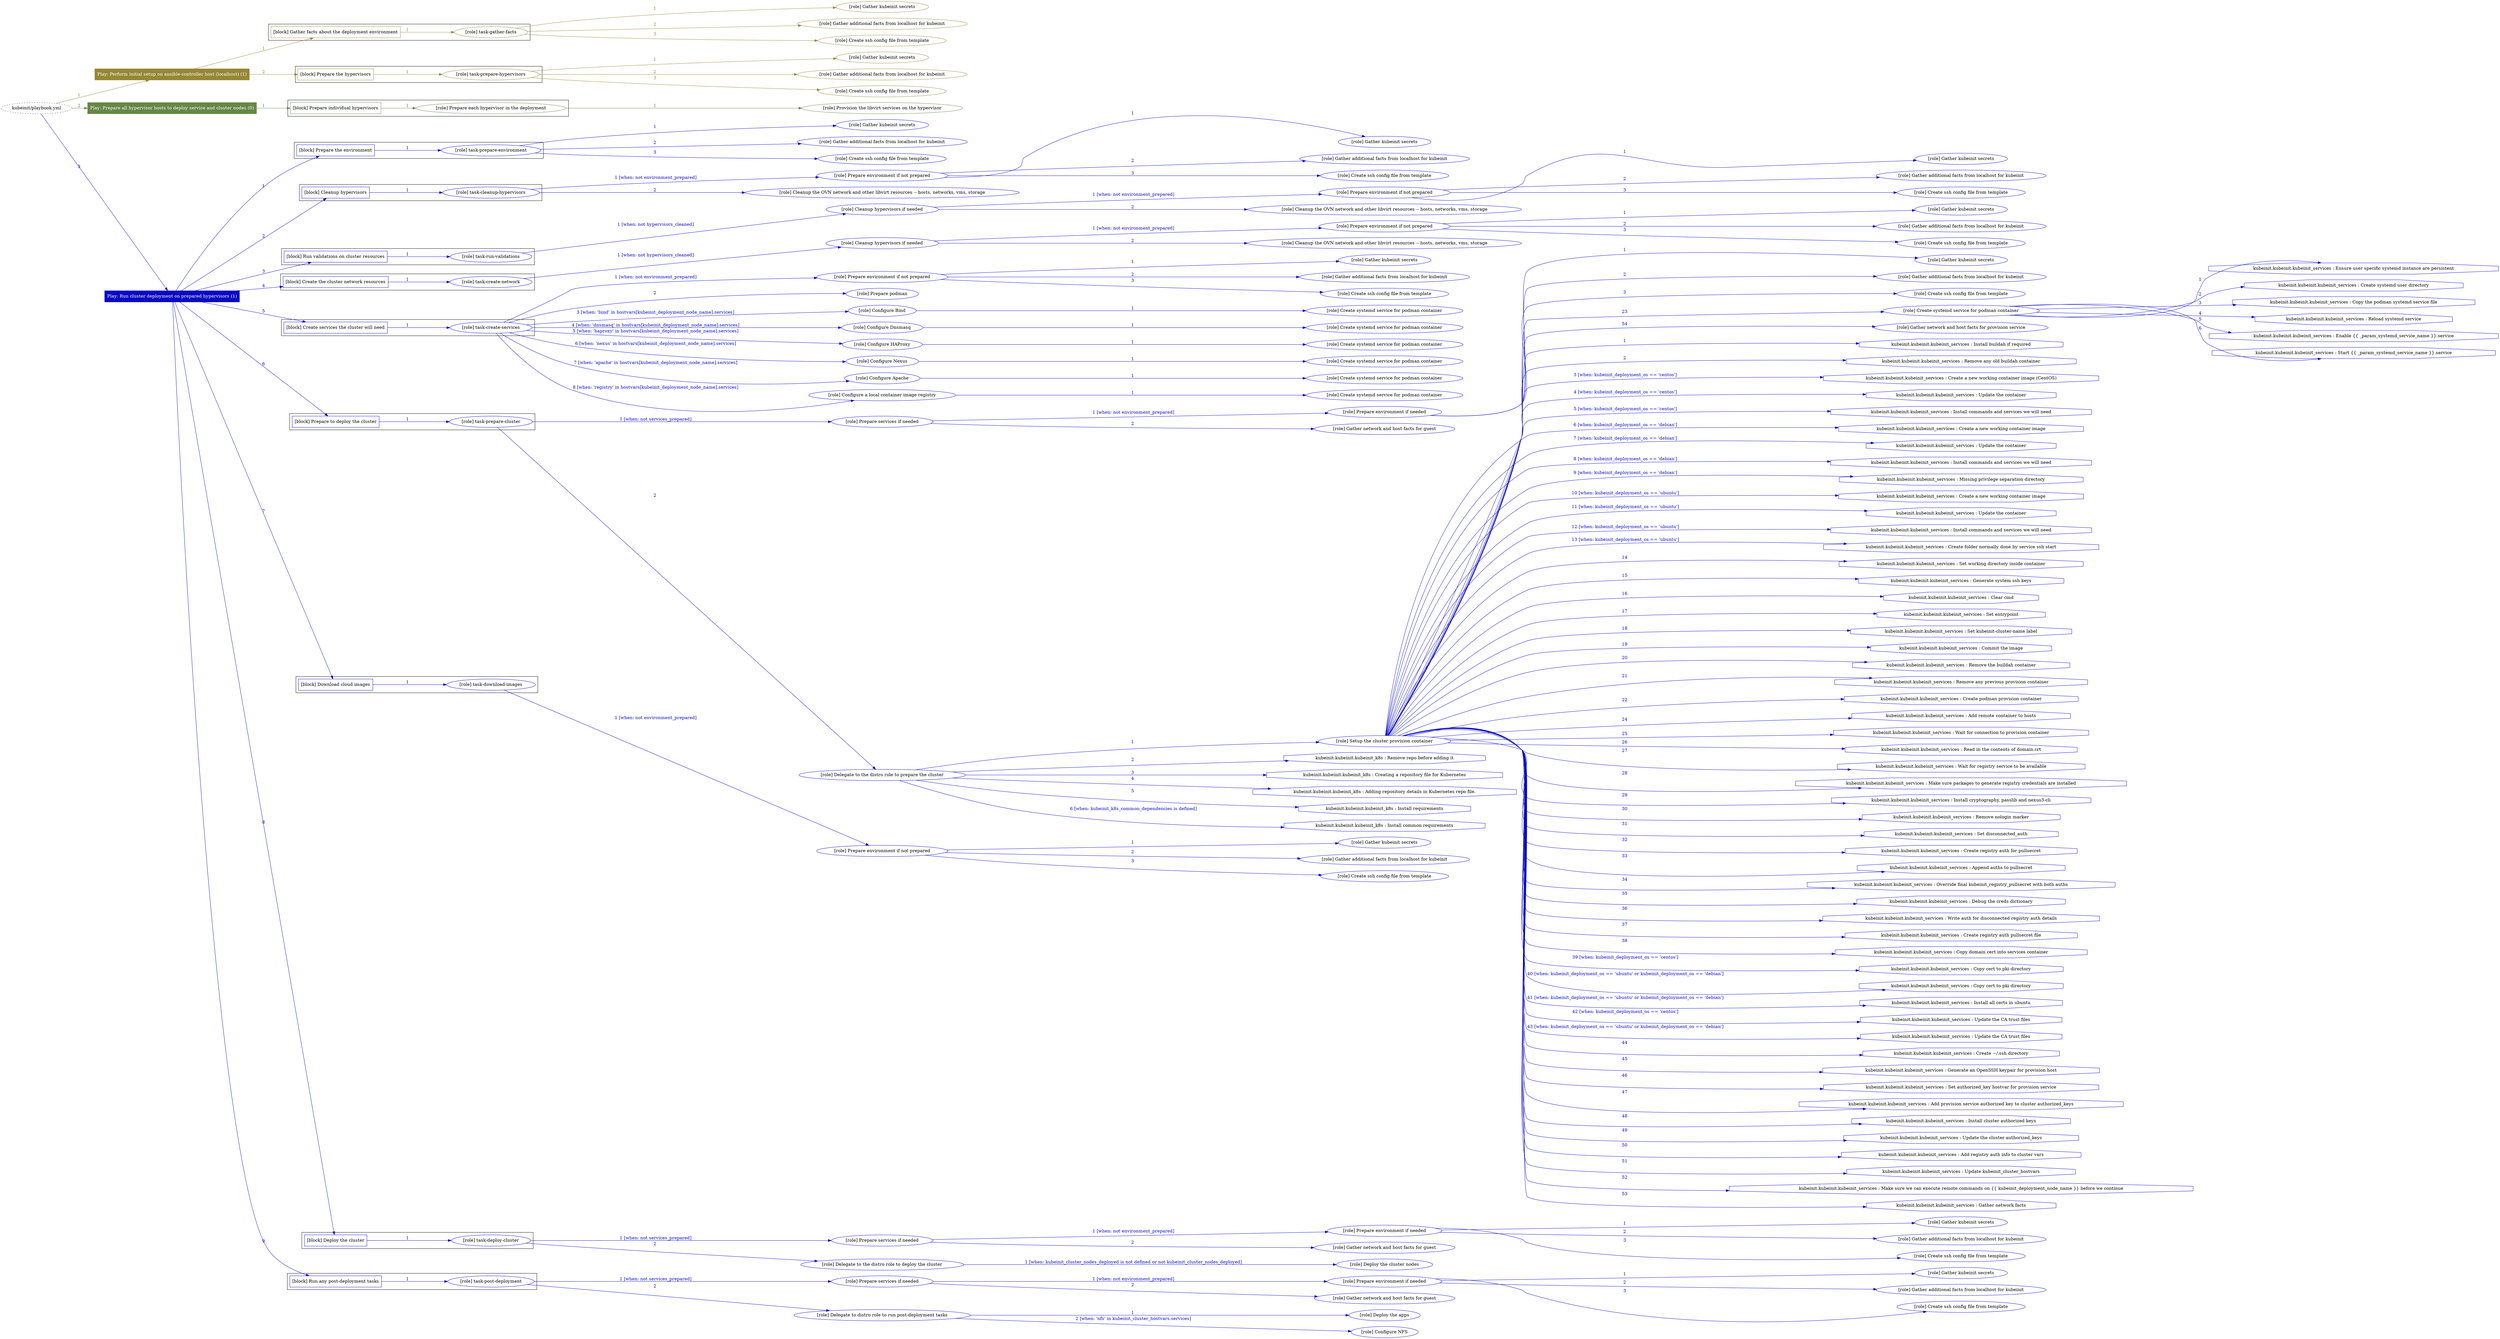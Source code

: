 digraph {
	graph [concentrate=true ordering=in rankdir=LR ratio=fill]
	edge [esep=5 sep=10]
	"kubeinit/playbook.yml" [URL="/home/runner/work/kubeinit/kubeinit/kubeinit/playbook.yml" id=playbook_dca3ac82 style=dotted]
	play_456b8e4b [label="Play: Perform initial setup on ansible-controller host (localhost) (1)" URL="/home/runner/work/kubeinit/kubeinit/kubeinit/playbook.yml" color="#968736" fontcolor="#ffffff" id=play_456b8e4b shape=box style=filled tooltip=localhost]
	"kubeinit/playbook.yml" -> play_456b8e4b [label="1 " color="#968736" fontcolor="#968736" id=edge_e7cd48c3 labeltooltip="1 " tooltip="1 "]
	subgraph "Gather kubeinit secrets" {
		role_ad2fabc0 [label="[role] Gather kubeinit secrets" URL="/home/runner/.ansible/collections/ansible_collections/kubeinit/kubeinit/roles/kubeinit_prepare/tasks/gather_kubeinit_facts.yml" color="#968736" id=role_ad2fabc0 tooltip="Gather kubeinit secrets"]
	}
	subgraph "Gather additional facts from localhost for kubeinit" {
		role_ffdde279 [label="[role] Gather additional facts from localhost for kubeinit" URL="/home/runner/.ansible/collections/ansible_collections/kubeinit/kubeinit/roles/kubeinit_prepare/tasks/gather_kubeinit_facts.yml" color="#968736" id=role_ffdde279 tooltip="Gather additional facts from localhost for kubeinit"]
	}
	subgraph "Create ssh config file from template" {
		role_b196b5c3 [label="[role] Create ssh config file from template" URL="/home/runner/.ansible/collections/ansible_collections/kubeinit/kubeinit/roles/kubeinit_prepare/tasks/gather_kubeinit_facts.yml" color="#968736" id=role_b196b5c3 tooltip="Create ssh config file from template"]
	}
	subgraph "task-gather-facts" {
		role_201d0c00 [label="[role] task-gather-facts" URL="/home/runner/work/kubeinit/kubeinit/kubeinit/playbook.yml" color="#968736" id=role_201d0c00 tooltip="task-gather-facts"]
		role_201d0c00 -> role_ad2fabc0 [label="1 " color="#968736" fontcolor="#968736" id=edge_32500c23 labeltooltip="1 " tooltip="1 "]
		role_201d0c00 -> role_ffdde279 [label="2 " color="#968736" fontcolor="#968736" id=edge_7c97d135 labeltooltip="2 " tooltip="2 "]
		role_201d0c00 -> role_b196b5c3 [label="3 " color="#968736" fontcolor="#968736" id=edge_6ee00af6 labeltooltip="3 " tooltip="3 "]
	}
	subgraph "Gather kubeinit secrets" {
		role_a43d7e52 [label="[role] Gather kubeinit secrets" URL="/home/runner/.ansible/collections/ansible_collections/kubeinit/kubeinit/roles/kubeinit_prepare/tasks/gather_kubeinit_facts.yml" color="#968736" id=role_a43d7e52 tooltip="Gather kubeinit secrets"]
	}
	subgraph "Gather additional facts from localhost for kubeinit" {
		role_951d3c3f [label="[role] Gather additional facts from localhost for kubeinit" URL="/home/runner/.ansible/collections/ansible_collections/kubeinit/kubeinit/roles/kubeinit_prepare/tasks/gather_kubeinit_facts.yml" color="#968736" id=role_951d3c3f tooltip="Gather additional facts from localhost for kubeinit"]
	}
	subgraph "Create ssh config file from template" {
		role_a6f09796 [label="[role] Create ssh config file from template" URL="/home/runner/.ansible/collections/ansible_collections/kubeinit/kubeinit/roles/kubeinit_prepare/tasks/gather_kubeinit_facts.yml" color="#968736" id=role_a6f09796 tooltip="Create ssh config file from template"]
	}
	subgraph "task-prepare-hypervisors" {
		role_c893b36b [label="[role] task-prepare-hypervisors" URL="/home/runner/work/kubeinit/kubeinit/kubeinit/playbook.yml" color="#968736" id=role_c893b36b tooltip="task-prepare-hypervisors"]
		role_c893b36b -> role_a43d7e52 [label="1 " color="#968736" fontcolor="#968736" id=edge_b74abfd2 labeltooltip="1 " tooltip="1 "]
		role_c893b36b -> role_951d3c3f [label="2 " color="#968736" fontcolor="#968736" id=edge_747fb184 labeltooltip="2 " tooltip="2 "]
		role_c893b36b -> role_a6f09796 [label="3 " color="#968736" fontcolor="#968736" id=edge_5c3bb617 labeltooltip="3 " tooltip="3 "]
	}
	subgraph "Play: Perform initial setup on ansible-controller host (localhost) (1)" {
		play_456b8e4b -> block_d84777de [label=1 color="#968736" fontcolor="#968736" id=edge_847ddf85 labeltooltip=1 tooltip=1]
		subgraph cluster_block_d84777de {
			block_d84777de [label="[block] Gather facts about the deployment environment" URL="/home/runner/work/kubeinit/kubeinit/kubeinit/playbook.yml" color="#968736" id=block_d84777de labeltooltip="Gather facts about the deployment environment" shape=box tooltip="Gather facts about the deployment environment"]
			block_d84777de -> role_201d0c00 [label="1 " color="#968736" fontcolor="#968736" id=edge_1b680279 labeltooltip="1 " tooltip="1 "]
		}
		play_456b8e4b -> block_1c579859 [label=2 color="#968736" fontcolor="#968736" id=edge_7917c4a7 labeltooltip=2 tooltip=2]
		subgraph cluster_block_1c579859 {
			block_1c579859 [label="[block] Prepare the hypervisors" URL="/home/runner/work/kubeinit/kubeinit/kubeinit/playbook.yml" color="#968736" id=block_1c579859 labeltooltip="Prepare the hypervisors" shape=box tooltip="Prepare the hypervisors"]
			block_1c579859 -> role_c893b36b [label="1 " color="#968736" fontcolor="#968736" id=edge_550f677d labeltooltip="1 " tooltip="1 "]
		}
	}
	play_a7faa30a [label="Play: Prepare all hypervisor hosts to deploy service and cluster nodes (0)" URL="/home/runner/work/kubeinit/kubeinit/kubeinit/playbook.yml" color="#668646" fontcolor="#ffffff" id=play_a7faa30a shape=box style=filled tooltip="Play: Prepare all hypervisor hosts to deploy service and cluster nodes (0)"]
	"kubeinit/playbook.yml" -> play_a7faa30a [label="2 " color="#668646" fontcolor="#668646" id=edge_0cfee1a7 labeltooltip="2 " tooltip="2 "]
	subgraph "Provision the libvirt services on the hypervisor" {
		role_9f55776a [label="[role] Provision the libvirt services on the hypervisor" URL="/home/runner/.ansible/collections/ansible_collections/kubeinit/kubeinit/roles/kubeinit_prepare/tasks/prepare_hypervisor.yml" color="#668646" id=role_9f55776a tooltip="Provision the libvirt services on the hypervisor"]
	}
	subgraph "Prepare each hypervisor in the deployment" {
		role_3e75e33d [label="[role] Prepare each hypervisor in the deployment" URL="/home/runner/work/kubeinit/kubeinit/kubeinit/playbook.yml" color="#668646" id=role_3e75e33d tooltip="Prepare each hypervisor in the deployment"]
		role_3e75e33d -> role_9f55776a [label="1 " color="#668646" fontcolor="#668646" id=edge_f49da0f2 labeltooltip="1 " tooltip="1 "]
	}
	subgraph "Play: Prepare all hypervisor hosts to deploy service and cluster nodes (0)" {
		play_a7faa30a -> block_e44bb4cf [label=1 color="#668646" fontcolor="#668646" id=edge_ea87180e labeltooltip=1 tooltip=1]
		subgraph cluster_block_e44bb4cf {
			block_e44bb4cf [label="[block] Prepare individual hypervisors" URL="/home/runner/work/kubeinit/kubeinit/kubeinit/playbook.yml" color="#668646" id=block_e44bb4cf labeltooltip="Prepare individual hypervisors" shape=box tooltip="Prepare individual hypervisors"]
			block_e44bb4cf -> role_3e75e33d [label="1 " color="#668646" fontcolor="#668646" id=edge_248120f8 labeltooltip="1 " tooltip="1 "]
		}
	}
	play_14c2513c [label="Play: Run cluster deployment on prepared hypervisors (1)" URL="/home/runner/work/kubeinit/kubeinit/kubeinit/playbook.yml" color="#0909c3" fontcolor="#ffffff" id=play_14c2513c shape=box style=filled tooltip=localhost]
	"kubeinit/playbook.yml" -> play_14c2513c [label="3 " color="#0909c3" fontcolor="#0909c3" id=edge_99d80eac labeltooltip="3 " tooltip="3 "]
	subgraph "Gather kubeinit secrets" {
		role_78a1daf3 [label="[role] Gather kubeinit secrets" URL="/home/runner/.ansible/collections/ansible_collections/kubeinit/kubeinit/roles/kubeinit_prepare/tasks/gather_kubeinit_facts.yml" color="#0909c3" id=role_78a1daf3 tooltip="Gather kubeinit secrets"]
	}
	subgraph "Gather additional facts from localhost for kubeinit" {
		role_162707b0 [label="[role] Gather additional facts from localhost for kubeinit" URL="/home/runner/.ansible/collections/ansible_collections/kubeinit/kubeinit/roles/kubeinit_prepare/tasks/gather_kubeinit_facts.yml" color="#0909c3" id=role_162707b0 tooltip="Gather additional facts from localhost for kubeinit"]
	}
	subgraph "Create ssh config file from template" {
		role_758eacba [label="[role] Create ssh config file from template" URL="/home/runner/.ansible/collections/ansible_collections/kubeinit/kubeinit/roles/kubeinit_prepare/tasks/gather_kubeinit_facts.yml" color="#0909c3" id=role_758eacba tooltip="Create ssh config file from template"]
	}
	subgraph "task-prepare-environment" {
		role_08cda806 [label="[role] task-prepare-environment" URL="/home/runner/work/kubeinit/kubeinit/kubeinit/playbook.yml" color="#0909c3" id=role_08cda806 tooltip="task-prepare-environment"]
		role_08cda806 -> role_78a1daf3 [label="1 " color="#0909c3" fontcolor="#0909c3" id=edge_b9e4c832 labeltooltip="1 " tooltip="1 "]
		role_08cda806 -> role_162707b0 [label="2 " color="#0909c3" fontcolor="#0909c3" id=edge_26db33d1 labeltooltip="2 " tooltip="2 "]
		role_08cda806 -> role_758eacba [label="3 " color="#0909c3" fontcolor="#0909c3" id=edge_89fff28c labeltooltip="3 " tooltip="3 "]
	}
	subgraph "Gather kubeinit secrets" {
		role_24150652 [label="[role] Gather kubeinit secrets" URL="/home/runner/.ansible/collections/ansible_collections/kubeinit/kubeinit/roles/kubeinit_prepare/tasks/gather_kubeinit_facts.yml" color="#0909c3" id=role_24150652 tooltip="Gather kubeinit secrets"]
	}
	subgraph "Gather additional facts from localhost for kubeinit" {
		role_4f45b847 [label="[role] Gather additional facts from localhost for kubeinit" URL="/home/runner/.ansible/collections/ansible_collections/kubeinit/kubeinit/roles/kubeinit_prepare/tasks/gather_kubeinit_facts.yml" color="#0909c3" id=role_4f45b847 tooltip="Gather additional facts from localhost for kubeinit"]
	}
	subgraph "Create ssh config file from template" {
		role_865d8cf0 [label="[role] Create ssh config file from template" URL="/home/runner/.ansible/collections/ansible_collections/kubeinit/kubeinit/roles/kubeinit_prepare/tasks/gather_kubeinit_facts.yml" color="#0909c3" id=role_865d8cf0 tooltip="Create ssh config file from template"]
	}
	subgraph "Prepare environment if not prepared" {
		role_6a41f1aa [label="[role] Prepare environment if not prepared" URL="/home/runner/.ansible/collections/ansible_collections/kubeinit/kubeinit/roles/kubeinit_prepare/tasks/cleanup_hypervisors.yml" color="#0909c3" id=role_6a41f1aa tooltip="Prepare environment if not prepared"]
		role_6a41f1aa -> role_24150652 [label="1 " color="#0909c3" fontcolor="#0909c3" id=edge_9358f477 labeltooltip="1 " tooltip="1 "]
		role_6a41f1aa -> role_4f45b847 [label="2 " color="#0909c3" fontcolor="#0909c3" id=edge_2f620d7f labeltooltip="2 " tooltip="2 "]
		role_6a41f1aa -> role_865d8cf0 [label="3 " color="#0909c3" fontcolor="#0909c3" id=edge_079ceeda labeltooltip="3 " tooltip="3 "]
	}
	subgraph "Cleanup the OVN network and other libvirt resources -- hosts, networks, vms, storage" {
		role_8b2d7041 [label="[role] Cleanup the OVN network and other libvirt resources -- hosts, networks, vms, storage" URL="/home/runner/.ansible/collections/ansible_collections/kubeinit/kubeinit/roles/kubeinit_prepare/tasks/cleanup_hypervisors.yml" color="#0909c3" id=role_8b2d7041 tooltip="Cleanup the OVN network and other libvirt resources -- hosts, networks, vms, storage"]
	}
	subgraph "task-cleanup-hypervisors" {
		role_340a0e58 [label="[role] task-cleanup-hypervisors" URL="/home/runner/work/kubeinit/kubeinit/kubeinit/playbook.yml" color="#0909c3" id=role_340a0e58 tooltip="task-cleanup-hypervisors"]
		role_340a0e58 -> role_6a41f1aa [label="1 [when: not environment_prepared]" color="#0909c3" fontcolor="#0909c3" id=edge_8510760e labeltooltip="1 [when: not environment_prepared]" tooltip="1 [when: not environment_prepared]"]
		role_340a0e58 -> role_8b2d7041 [label="2 " color="#0909c3" fontcolor="#0909c3" id=edge_91559f97 labeltooltip="2 " tooltip="2 "]
	}
	subgraph "Gather kubeinit secrets" {
		role_855ea80a [label="[role] Gather kubeinit secrets" URL="/home/runner/.ansible/collections/ansible_collections/kubeinit/kubeinit/roles/kubeinit_prepare/tasks/gather_kubeinit_facts.yml" color="#0909c3" id=role_855ea80a tooltip="Gather kubeinit secrets"]
	}
	subgraph "Gather additional facts from localhost for kubeinit" {
		role_9015d7ef [label="[role] Gather additional facts from localhost for kubeinit" URL="/home/runner/.ansible/collections/ansible_collections/kubeinit/kubeinit/roles/kubeinit_prepare/tasks/gather_kubeinit_facts.yml" color="#0909c3" id=role_9015d7ef tooltip="Gather additional facts from localhost for kubeinit"]
	}
	subgraph "Create ssh config file from template" {
		role_de68ec32 [label="[role] Create ssh config file from template" URL="/home/runner/.ansible/collections/ansible_collections/kubeinit/kubeinit/roles/kubeinit_prepare/tasks/gather_kubeinit_facts.yml" color="#0909c3" id=role_de68ec32 tooltip="Create ssh config file from template"]
	}
	subgraph "Prepare environment if not prepared" {
		role_970572c0 [label="[role] Prepare environment if not prepared" URL="/home/runner/.ansible/collections/ansible_collections/kubeinit/kubeinit/roles/kubeinit_prepare/tasks/cleanup_hypervisors.yml" color="#0909c3" id=role_970572c0 tooltip="Prepare environment if not prepared"]
		role_970572c0 -> role_855ea80a [label="1 " color="#0909c3" fontcolor="#0909c3" id=edge_18f8ff98 labeltooltip="1 " tooltip="1 "]
		role_970572c0 -> role_9015d7ef [label="2 " color="#0909c3" fontcolor="#0909c3" id=edge_8f931db1 labeltooltip="2 " tooltip="2 "]
		role_970572c0 -> role_de68ec32 [label="3 " color="#0909c3" fontcolor="#0909c3" id=edge_b67f0561 labeltooltip="3 " tooltip="3 "]
	}
	subgraph "Cleanup the OVN network and other libvirt resources -- hosts, networks, vms, storage" {
		role_c308f843 [label="[role] Cleanup the OVN network and other libvirt resources -- hosts, networks, vms, storage" URL="/home/runner/.ansible/collections/ansible_collections/kubeinit/kubeinit/roles/kubeinit_prepare/tasks/cleanup_hypervisors.yml" color="#0909c3" id=role_c308f843 tooltip="Cleanup the OVN network and other libvirt resources -- hosts, networks, vms, storage"]
	}
	subgraph "Cleanup hypervisors if needed" {
		role_7edbccf9 [label="[role] Cleanup hypervisors if needed" URL="/home/runner/.ansible/collections/ansible_collections/kubeinit/kubeinit/roles/kubeinit_validations/tasks/main.yml" color="#0909c3" id=role_7edbccf9 tooltip="Cleanup hypervisors if needed"]
		role_7edbccf9 -> role_970572c0 [label="1 [when: not environment_prepared]" color="#0909c3" fontcolor="#0909c3" id=edge_cb50c1cc labeltooltip="1 [when: not environment_prepared]" tooltip="1 [when: not environment_prepared]"]
		role_7edbccf9 -> role_c308f843 [label="2 " color="#0909c3" fontcolor="#0909c3" id=edge_0ec35c5a labeltooltip="2 " tooltip="2 "]
	}
	subgraph "task-run-validations" {
		role_b3e33c9c [label="[role] task-run-validations" URL="/home/runner/work/kubeinit/kubeinit/kubeinit/playbook.yml" color="#0909c3" id=role_b3e33c9c tooltip="task-run-validations"]
		role_b3e33c9c -> role_7edbccf9 [label="1 [when: not hypervisors_cleaned]" color="#0909c3" fontcolor="#0909c3" id=edge_ba03a776 labeltooltip="1 [when: not hypervisors_cleaned]" tooltip="1 [when: not hypervisors_cleaned]"]
	}
	subgraph "Gather kubeinit secrets" {
		role_15292ee3 [label="[role] Gather kubeinit secrets" URL="/home/runner/.ansible/collections/ansible_collections/kubeinit/kubeinit/roles/kubeinit_prepare/tasks/gather_kubeinit_facts.yml" color="#0909c3" id=role_15292ee3 tooltip="Gather kubeinit secrets"]
	}
	subgraph "Gather additional facts from localhost for kubeinit" {
		role_e071d18e [label="[role] Gather additional facts from localhost for kubeinit" URL="/home/runner/.ansible/collections/ansible_collections/kubeinit/kubeinit/roles/kubeinit_prepare/tasks/gather_kubeinit_facts.yml" color="#0909c3" id=role_e071d18e tooltip="Gather additional facts from localhost for kubeinit"]
	}
	subgraph "Create ssh config file from template" {
		role_6f576375 [label="[role] Create ssh config file from template" URL="/home/runner/.ansible/collections/ansible_collections/kubeinit/kubeinit/roles/kubeinit_prepare/tasks/gather_kubeinit_facts.yml" color="#0909c3" id=role_6f576375 tooltip="Create ssh config file from template"]
	}
	subgraph "Prepare environment if not prepared" {
		role_6d277550 [label="[role] Prepare environment if not prepared" URL="/home/runner/.ansible/collections/ansible_collections/kubeinit/kubeinit/roles/kubeinit_prepare/tasks/cleanup_hypervisors.yml" color="#0909c3" id=role_6d277550 tooltip="Prepare environment if not prepared"]
		role_6d277550 -> role_15292ee3 [label="1 " color="#0909c3" fontcolor="#0909c3" id=edge_88c5891b labeltooltip="1 " tooltip="1 "]
		role_6d277550 -> role_e071d18e [label="2 " color="#0909c3" fontcolor="#0909c3" id=edge_6fa66404 labeltooltip="2 " tooltip="2 "]
		role_6d277550 -> role_6f576375 [label="3 " color="#0909c3" fontcolor="#0909c3" id=edge_bad041eb labeltooltip="3 " tooltip="3 "]
	}
	subgraph "Cleanup the OVN network and other libvirt resources -- hosts, networks, vms, storage" {
		role_c2f03a10 [label="[role] Cleanup the OVN network and other libvirt resources -- hosts, networks, vms, storage" URL="/home/runner/.ansible/collections/ansible_collections/kubeinit/kubeinit/roles/kubeinit_prepare/tasks/cleanup_hypervisors.yml" color="#0909c3" id=role_c2f03a10 tooltip="Cleanup the OVN network and other libvirt resources -- hosts, networks, vms, storage"]
	}
	subgraph "Cleanup hypervisors if needed" {
		role_513bc3e2 [label="[role] Cleanup hypervisors if needed" URL="/home/runner/.ansible/collections/ansible_collections/kubeinit/kubeinit/roles/kubeinit_libvirt/tasks/create_network.yml" color="#0909c3" id=role_513bc3e2 tooltip="Cleanup hypervisors if needed"]
		role_513bc3e2 -> role_6d277550 [label="1 [when: not environment_prepared]" color="#0909c3" fontcolor="#0909c3" id=edge_f00f3a2b labeltooltip="1 [when: not environment_prepared]" tooltip="1 [when: not environment_prepared]"]
		role_513bc3e2 -> role_c2f03a10 [label="2 " color="#0909c3" fontcolor="#0909c3" id=edge_2b60df4b labeltooltip="2 " tooltip="2 "]
	}
	subgraph "task-create-network" {
		role_9e594930 [label="[role] task-create-network" URL="/home/runner/work/kubeinit/kubeinit/kubeinit/playbook.yml" color="#0909c3" id=role_9e594930 tooltip="task-create-network"]
		role_9e594930 -> role_513bc3e2 [label="1 [when: not hypervisors_cleaned]" color="#0909c3" fontcolor="#0909c3" id=edge_37cb6212 labeltooltip="1 [when: not hypervisors_cleaned]" tooltip="1 [when: not hypervisors_cleaned]"]
	}
	subgraph "Gather kubeinit secrets" {
		role_901d39f9 [label="[role] Gather kubeinit secrets" URL="/home/runner/.ansible/collections/ansible_collections/kubeinit/kubeinit/roles/kubeinit_prepare/tasks/gather_kubeinit_facts.yml" color="#0909c3" id=role_901d39f9 tooltip="Gather kubeinit secrets"]
	}
	subgraph "Gather additional facts from localhost for kubeinit" {
		role_387d6d25 [label="[role] Gather additional facts from localhost for kubeinit" URL="/home/runner/.ansible/collections/ansible_collections/kubeinit/kubeinit/roles/kubeinit_prepare/tasks/gather_kubeinit_facts.yml" color="#0909c3" id=role_387d6d25 tooltip="Gather additional facts from localhost for kubeinit"]
	}
	subgraph "Create ssh config file from template" {
		role_3ded7de6 [label="[role] Create ssh config file from template" URL="/home/runner/.ansible/collections/ansible_collections/kubeinit/kubeinit/roles/kubeinit_prepare/tasks/gather_kubeinit_facts.yml" color="#0909c3" id=role_3ded7de6 tooltip="Create ssh config file from template"]
	}
	subgraph "Prepare environment if not prepared" {
		role_8853db29 [label="[role] Prepare environment if not prepared" URL="/home/runner/.ansible/collections/ansible_collections/kubeinit/kubeinit/roles/kubeinit_services/tasks/main.yml" color="#0909c3" id=role_8853db29 tooltip="Prepare environment if not prepared"]
		role_8853db29 -> role_901d39f9 [label="1 " color="#0909c3" fontcolor="#0909c3" id=edge_b88b11d7 labeltooltip="1 " tooltip="1 "]
		role_8853db29 -> role_387d6d25 [label="2 " color="#0909c3" fontcolor="#0909c3" id=edge_ee2766f7 labeltooltip="2 " tooltip="2 "]
		role_8853db29 -> role_3ded7de6 [label="3 " color="#0909c3" fontcolor="#0909c3" id=edge_86defba4 labeltooltip="3 " tooltip="3 "]
	}
	subgraph "Prepare podman" {
		role_0f60e09c [label="[role] Prepare podman" URL="/home/runner/.ansible/collections/ansible_collections/kubeinit/kubeinit/roles/kubeinit_services/tasks/00_create_service_pod.yml" color="#0909c3" id=role_0f60e09c tooltip="Prepare podman"]
	}
	subgraph "Create systemd service for podman container" {
		role_d6ca342d [label="[role] Create systemd service for podman container" URL="/home/runner/.ansible/collections/ansible_collections/kubeinit/kubeinit/roles/kubeinit_bind/tasks/main.yml" color="#0909c3" id=role_d6ca342d tooltip="Create systemd service for podman container"]
	}
	subgraph "Configure Bind" {
		role_b52230c3 [label="[role] Configure Bind" URL="/home/runner/.ansible/collections/ansible_collections/kubeinit/kubeinit/roles/kubeinit_services/tasks/start_services_containers.yml" color="#0909c3" id=role_b52230c3 tooltip="Configure Bind"]
		role_b52230c3 -> role_d6ca342d [label="1 " color="#0909c3" fontcolor="#0909c3" id=edge_cf8697d8 labeltooltip="1 " tooltip="1 "]
	}
	subgraph "Create systemd service for podman container" {
		role_d0f81878 [label="[role] Create systemd service for podman container" URL="/home/runner/.ansible/collections/ansible_collections/kubeinit/kubeinit/roles/kubeinit_dnsmasq/tasks/main.yml" color="#0909c3" id=role_d0f81878 tooltip="Create systemd service for podman container"]
	}
	subgraph "Configure Dnsmasq" {
		role_e016bb02 [label="[role] Configure Dnsmasq" URL="/home/runner/.ansible/collections/ansible_collections/kubeinit/kubeinit/roles/kubeinit_services/tasks/start_services_containers.yml" color="#0909c3" id=role_e016bb02 tooltip="Configure Dnsmasq"]
		role_e016bb02 -> role_d0f81878 [label="1 " color="#0909c3" fontcolor="#0909c3" id=edge_2ddf1131 labeltooltip="1 " tooltip="1 "]
	}
	subgraph "Create systemd service for podman container" {
		role_237f0477 [label="[role] Create systemd service for podman container" URL="/home/runner/.ansible/collections/ansible_collections/kubeinit/kubeinit/roles/kubeinit_haproxy/tasks/main.yml" color="#0909c3" id=role_237f0477 tooltip="Create systemd service for podman container"]
	}
	subgraph "Configure HAProxy" {
		role_6d3735fc [label="[role] Configure HAProxy" URL="/home/runner/.ansible/collections/ansible_collections/kubeinit/kubeinit/roles/kubeinit_services/tasks/start_services_containers.yml" color="#0909c3" id=role_6d3735fc tooltip="Configure HAProxy"]
		role_6d3735fc -> role_237f0477 [label="1 " color="#0909c3" fontcolor="#0909c3" id=edge_a972b107 labeltooltip="1 " tooltip="1 "]
	}
	subgraph "Create systemd service for podman container" {
		role_6e9d00f0 [label="[role] Create systemd service for podman container" URL="/home/runner/.ansible/collections/ansible_collections/kubeinit/kubeinit/roles/kubeinit_nexus/tasks/main.yml" color="#0909c3" id=role_6e9d00f0 tooltip="Create systemd service for podman container"]
	}
	subgraph "Configure Nexus" {
		role_1a1684e9 [label="[role] Configure Nexus" URL="/home/runner/.ansible/collections/ansible_collections/kubeinit/kubeinit/roles/kubeinit_services/tasks/start_services_containers.yml" color="#0909c3" id=role_1a1684e9 tooltip="Configure Nexus"]
		role_1a1684e9 -> role_6e9d00f0 [label="1 " color="#0909c3" fontcolor="#0909c3" id=edge_c9cd5d4b labeltooltip="1 " tooltip="1 "]
	}
	subgraph "Create systemd service for podman container" {
		role_598c78b4 [label="[role] Create systemd service for podman container" URL="/home/runner/.ansible/collections/ansible_collections/kubeinit/kubeinit/roles/kubeinit_apache/tasks/main.yml" color="#0909c3" id=role_598c78b4 tooltip="Create systemd service for podman container"]
	}
	subgraph "Configure Apache" {
		role_4d806c71 [label="[role] Configure Apache" URL="/home/runner/.ansible/collections/ansible_collections/kubeinit/kubeinit/roles/kubeinit_services/tasks/start_services_containers.yml" color="#0909c3" id=role_4d806c71 tooltip="Configure Apache"]
		role_4d806c71 -> role_598c78b4 [label="1 " color="#0909c3" fontcolor="#0909c3" id=edge_e1e0a9ad labeltooltip="1 " tooltip="1 "]
	}
	subgraph "Create systemd service for podman container" {
		role_902d0ec0 [label="[role] Create systemd service for podman container" URL="/home/runner/.ansible/collections/ansible_collections/kubeinit/kubeinit/roles/kubeinit_registry/tasks/main.yml" color="#0909c3" id=role_902d0ec0 tooltip="Create systemd service for podman container"]
	}
	subgraph "Configure a local container image registry" {
		role_f7a02ea8 [label="[role] Configure a local container image registry" URL="/home/runner/.ansible/collections/ansible_collections/kubeinit/kubeinit/roles/kubeinit_services/tasks/start_services_containers.yml" color="#0909c3" id=role_f7a02ea8 tooltip="Configure a local container image registry"]
		role_f7a02ea8 -> role_902d0ec0 [label="1 " color="#0909c3" fontcolor="#0909c3" id=edge_14369814 labeltooltip="1 " tooltip="1 "]
	}
	subgraph "task-create-services" {
		role_9f352623 [label="[role] task-create-services" URL="/home/runner/work/kubeinit/kubeinit/kubeinit/playbook.yml" color="#0909c3" id=role_9f352623 tooltip="task-create-services"]
		role_9f352623 -> role_8853db29 [label="1 [when: not environment_prepared]" color="#0909c3" fontcolor="#0909c3" id=edge_efc4a121 labeltooltip="1 [when: not environment_prepared]" tooltip="1 [when: not environment_prepared]"]
		role_9f352623 -> role_0f60e09c [label="2 " color="#0909c3" fontcolor="#0909c3" id=edge_c3b791d6 labeltooltip="2 " tooltip="2 "]
		role_9f352623 -> role_b52230c3 [label="3 [when: 'bind' in hostvars[kubeinit_deployment_node_name].services]" color="#0909c3" fontcolor="#0909c3" id=edge_47e201fb labeltooltip="3 [when: 'bind' in hostvars[kubeinit_deployment_node_name].services]" tooltip="3 [when: 'bind' in hostvars[kubeinit_deployment_node_name].services]"]
		role_9f352623 -> role_e016bb02 [label="4 [when: 'dnsmasq' in hostvars[kubeinit_deployment_node_name].services]" color="#0909c3" fontcolor="#0909c3" id=edge_1ab04542 labeltooltip="4 [when: 'dnsmasq' in hostvars[kubeinit_deployment_node_name].services]" tooltip="4 [when: 'dnsmasq' in hostvars[kubeinit_deployment_node_name].services]"]
		role_9f352623 -> role_6d3735fc [label="5 [when: 'haproxy' in hostvars[kubeinit_deployment_node_name].services]" color="#0909c3" fontcolor="#0909c3" id=edge_8d3288f3 labeltooltip="5 [when: 'haproxy' in hostvars[kubeinit_deployment_node_name].services]" tooltip="5 [when: 'haproxy' in hostvars[kubeinit_deployment_node_name].services]"]
		role_9f352623 -> role_1a1684e9 [label="6 [when: 'nexus' in hostvars[kubeinit_deployment_node_name].services]" color="#0909c3" fontcolor="#0909c3" id=edge_3b2da0ab labeltooltip="6 [when: 'nexus' in hostvars[kubeinit_deployment_node_name].services]" tooltip="6 [when: 'nexus' in hostvars[kubeinit_deployment_node_name].services]"]
		role_9f352623 -> role_4d806c71 [label="7 [when: 'apache' in hostvars[kubeinit_deployment_node_name].services]" color="#0909c3" fontcolor="#0909c3" id=edge_1706a500 labeltooltip="7 [when: 'apache' in hostvars[kubeinit_deployment_node_name].services]" tooltip="7 [when: 'apache' in hostvars[kubeinit_deployment_node_name].services]"]
		role_9f352623 -> role_f7a02ea8 [label="8 [when: 'registry' in hostvars[kubeinit_deployment_node_name].services]" color="#0909c3" fontcolor="#0909c3" id=edge_af7126eb labeltooltip="8 [when: 'registry' in hostvars[kubeinit_deployment_node_name].services]" tooltip="8 [when: 'registry' in hostvars[kubeinit_deployment_node_name].services]"]
	}
	subgraph "Gather kubeinit secrets" {
		role_e1b40198 [label="[role] Gather kubeinit secrets" URL="/home/runner/.ansible/collections/ansible_collections/kubeinit/kubeinit/roles/kubeinit_prepare/tasks/gather_kubeinit_facts.yml" color="#0909c3" id=role_e1b40198 tooltip="Gather kubeinit secrets"]
	}
	subgraph "Gather additional facts from localhost for kubeinit" {
		role_1f1fd7a9 [label="[role] Gather additional facts from localhost for kubeinit" URL="/home/runner/.ansible/collections/ansible_collections/kubeinit/kubeinit/roles/kubeinit_prepare/tasks/gather_kubeinit_facts.yml" color="#0909c3" id=role_1f1fd7a9 tooltip="Gather additional facts from localhost for kubeinit"]
	}
	subgraph "Create ssh config file from template" {
		role_5ee37df9 [label="[role] Create ssh config file from template" URL="/home/runner/.ansible/collections/ansible_collections/kubeinit/kubeinit/roles/kubeinit_prepare/tasks/gather_kubeinit_facts.yml" color="#0909c3" id=role_5ee37df9 tooltip="Create ssh config file from template"]
	}
	subgraph "Prepare environment if needed" {
		role_8282b2f7 [label="[role] Prepare environment if needed" URL="/home/runner/.ansible/collections/ansible_collections/kubeinit/kubeinit/roles/kubeinit_services/tasks/prepare_services.yml" color="#0909c3" id=role_8282b2f7 tooltip="Prepare environment if needed"]
		role_8282b2f7 -> role_e1b40198 [label="1 " color="#0909c3" fontcolor="#0909c3" id=edge_928e8f72 labeltooltip="1 " tooltip="1 "]
		role_8282b2f7 -> role_1f1fd7a9 [label="2 " color="#0909c3" fontcolor="#0909c3" id=edge_4e5a010e labeltooltip="2 " tooltip="2 "]
		role_8282b2f7 -> role_5ee37df9 [label="3 " color="#0909c3" fontcolor="#0909c3" id=edge_7c2646ca labeltooltip="3 " tooltip="3 "]
	}
	subgraph "Gather network and host facts for guest" {
		role_38ac1fb3 [label="[role] Gather network and host facts for guest" URL="/home/runner/.ansible/collections/ansible_collections/kubeinit/kubeinit/roles/kubeinit_services/tasks/prepare_services.yml" color="#0909c3" id=role_38ac1fb3 tooltip="Gather network and host facts for guest"]
	}
	subgraph "Prepare services if needed" {
		role_35842e96 [label="[role] Prepare services if needed" URL="/home/runner/.ansible/collections/ansible_collections/kubeinit/kubeinit/roles/kubeinit_prepare/tasks/prepare_cluster.yml" color="#0909c3" id=role_35842e96 tooltip="Prepare services if needed"]
		role_35842e96 -> role_8282b2f7 [label="1 [when: not environment_prepared]" color="#0909c3" fontcolor="#0909c3" id=edge_5e045383 labeltooltip="1 [when: not environment_prepared]" tooltip="1 [when: not environment_prepared]"]
		role_35842e96 -> role_38ac1fb3 [label="2 " color="#0909c3" fontcolor="#0909c3" id=edge_15482e16 labeltooltip="2 " tooltip="2 "]
	}
	subgraph "Create systemd service for podman container" {
		role_7ade4be2 [label="[role] Create systemd service for podman container" URL="/home/runner/.ansible/collections/ansible_collections/kubeinit/kubeinit/roles/kubeinit_services/tasks/create_provision_container.yml" color="#0909c3" id=role_7ade4be2 tooltip="Create systemd service for podman container"]
		task_4d5c722e [label="kubeinit.kubeinit.kubeinit_services : Ensure user specific systemd instance are persistent" URL="/home/runner/.ansible/collections/ansible_collections/kubeinit/kubeinit/roles/kubeinit_services/tasks/create_managed_service.yml" color="#0909c3" id=task_4d5c722e shape=octagon tooltip="kubeinit.kubeinit.kubeinit_services : Ensure user specific systemd instance are persistent"]
		role_7ade4be2 -> task_4d5c722e [label="1 " color="#0909c3" fontcolor="#0909c3" id=edge_4e429743 labeltooltip="1 " tooltip="1 "]
		task_c7e8bd4f [label="kubeinit.kubeinit.kubeinit_services : Create systemd user directory" URL="/home/runner/.ansible/collections/ansible_collections/kubeinit/kubeinit/roles/kubeinit_services/tasks/create_managed_service.yml" color="#0909c3" id=task_c7e8bd4f shape=octagon tooltip="kubeinit.kubeinit.kubeinit_services : Create systemd user directory"]
		role_7ade4be2 -> task_c7e8bd4f [label="2 " color="#0909c3" fontcolor="#0909c3" id=edge_8a35431a labeltooltip="2 " tooltip="2 "]
		task_5eeb81b2 [label="kubeinit.kubeinit.kubeinit_services : Copy the podman systemd service file" URL="/home/runner/.ansible/collections/ansible_collections/kubeinit/kubeinit/roles/kubeinit_services/tasks/create_managed_service.yml" color="#0909c3" id=task_5eeb81b2 shape=octagon tooltip="kubeinit.kubeinit.kubeinit_services : Copy the podman systemd service file"]
		role_7ade4be2 -> task_5eeb81b2 [label="3 " color="#0909c3" fontcolor="#0909c3" id=edge_01a022c1 labeltooltip="3 " tooltip="3 "]
		task_2f6301d0 [label="kubeinit.kubeinit.kubeinit_services : Reload systemd service" URL="/home/runner/.ansible/collections/ansible_collections/kubeinit/kubeinit/roles/kubeinit_services/tasks/create_managed_service.yml" color="#0909c3" id=task_2f6301d0 shape=octagon tooltip="kubeinit.kubeinit.kubeinit_services : Reload systemd service"]
		role_7ade4be2 -> task_2f6301d0 [label="4 " color="#0909c3" fontcolor="#0909c3" id=edge_a40321a3 labeltooltip="4 " tooltip="4 "]
		task_3051e222 [label="kubeinit.kubeinit.kubeinit_services : Enable {{ _param_systemd_service_name }}.service" URL="/home/runner/.ansible/collections/ansible_collections/kubeinit/kubeinit/roles/kubeinit_services/tasks/create_managed_service.yml" color="#0909c3" id=task_3051e222 shape=octagon tooltip="kubeinit.kubeinit.kubeinit_services : Enable {{ _param_systemd_service_name }}.service"]
		role_7ade4be2 -> task_3051e222 [label="5 " color="#0909c3" fontcolor="#0909c3" id=edge_10ba1fdf labeltooltip="5 " tooltip="5 "]
		task_e823a197 [label="kubeinit.kubeinit.kubeinit_services : Start {{ _param_systemd_service_name }}.service" URL="/home/runner/.ansible/collections/ansible_collections/kubeinit/kubeinit/roles/kubeinit_services/tasks/create_managed_service.yml" color="#0909c3" id=task_e823a197 shape=octagon tooltip="kubeinit.kubeinit.kubeinit_services : Start {{ _param_systemd_service_name }}.service"]
		role_7ade4be2 -> task_e823a197 [label="6 " color="#0909c3" fontcolor="#0909c3" id=edge_cee49e33 labeltooltip="6 " tooltip="6 "]
	}
	subgraph "Gather network and host facts for provision service" {
		role_c7b7730b [label="[role] Gather network and host facts for provision service" URL="/home/runner/.ansible/collections/ansible_collections/kubeinit/kubeinit/roles/kubeinit_services/tasks/create_provision_container.yml" color="#0909c3" id=role_c7b7730b tooltip="Gather network and host facts for provision service"]
	}
	subgraph "Setup the cluster provision container" {
		role_b826dad9 [label="[role] Setup the cluster provision container" URL="/home/runner/.ansible/collections/ansible_collections/kubeinit/kubeinit/roles/kubeinit_k8s/tasks/prepare_cluster.yml" color="#0909c3" id=role_b826dad9 tooltip="Setup the cluster provision container"]
		task_4519ba32 [label="kubeinit.kubeinit.kubeinit_services : Install buildah if required" URL="/home/runner/.ansible/collections/ansible_collections/kubeinit/kubeinit/roles/kubeinit_services/tasks/create_provision_container.yml" color="#0909c3" id=task_4519ba32 shape=octagon tooltip="kubeinit.kubeinit.kubeinit_services : Install buildah if required"]
		role_b826dad9 -> task_4519ba32 [label="1 " color="#0909c3" fontcolor="#0909c3" id=edge_43fc1643 labeltooltip="1 " tooltip="1 "]
		task_90c17a96 [label="kubeinit.kubeinit.kubeinit_services : Remove any old buildah container" URL="/home/runner/.ansible/collections/ansible_collections/kubeinit/kubeinit/roles/kubeinit_services/tasks/create_provision_container.yml" color="#0909c3" id=task_90c17a96 shape=octagon tooltip="kubeinit.kubeinit.kubeinit_services : Remove any old buildah container"]
		role_b826dad9 -> task_90c17a96 [label="2 " color="#0909c3" fontcolor="#0909c3" id=edge_22c43772 labeltooltip="2 " tooltip="2 "]
		task_42e83488 [label="kubeinit.kubeinit.kubeinit_services : Create a new working container image (CentOS)" URL="/home/runner/.ansible/collections/ansible_collections/kubeinit/kubeinit/roles/kubeinit_services/tasks/create_provision_container.yml" color="#0909c3" id=task_42e83488 shape=octagon tooltip="kubeinit.kubeinit.kubeinit_services : Create a new working container image (CentOS)"]
		role_b826dad9 -> task_42e83488 [label="3 [when: kubeinit_deployment_os == 'centos']" color="#0909c3" fontcolor="#0909c3" id=edge_5b1ddc55 labeltooltip="3 [when: kubeinit_deployment_os == 'centos']" tooltip="3 [when: kubeinit_deployment_os == 'centos']"]
		task_bed9f79e [label="kubeinit.kubeinit.kubeinit_services : Update the container" URL="/home/runner/.ansible/collections/ansible_collections/kubeinit/kubeinit/roles/kubeinit_services/tasks/create_provision_container.yml" color="#0909c3" id=task_bed9f79e shape=octagon tooltip="kubeinit.kubeinit.kubeinit_services : Update the container"]
		role_b826dad9 -> task_bed9f79e [label="4 [when: kubeinit_deployment_os == 'centos']" color="#0909c3" fontcolor="#0909c3" id=edge_9ee74422 labeltooltip="4 [when: kubeinit_deployment_os == 'centos']" tooltip="4 [when: kubeinit_deployment_os == 'centos']"]
		task_d9a3d91c [label="kubeinit.kubeinit.kubeinit_services : Install commands and services we will need" URL="/home/runner/.ansible/collections/ansible_collections/kubeinit/kubeinit/roles/kubeinit_services/tasks/create_provision_container.yml" color="#0909c3" id=task_d9a3d91c shape=octagon tooltip="kubeinit.kubeinit.kubeinit_services : Install commands and services we will need"]
		role_b826dad9 -> task_d9a3d91c [label="5 [when: kubeinit_deployment_os == 'centos']" color="#0909c3" fontcolor="#0909c3" id=edge_66ba8943 labeltooltip="5 [when: kubeinit_deployment_os == 'centos']" tooltip="5 [when: kubeinit_deployment_os == 'centos']"]
		task_4fbb42e2 [label="kubeinit.kubeinit.kubeinit_services : Create a new working container image" URL="/home/runner/.ansible/collections/ansible_collections/kubeinit/kubeinit/roles/kubeinit_services/tasks/create_provision_container.yml" color="#0909c3" id=task_4fbb42e2 shape=octagon tooltip="kubeinit.kubeinit.kubeinit_services : Create a new working container image"]
		role_b826dad9 -> task_4fbb42e2 [label="6 [when: kubeinit_deployment_os == 'debian']" color="#0909c3" fontcolor="#0909c3" id=edge_d211ed17 labeltooltip="6 [when: kubeinit_deployment_os == 'debian']" tooltip="6 [when: kubeinit_deployment_os == 'debian']"]
		task_c98e6b95 [label="kubeinit.kubeinit.kubeinit_services : Update the container" URL="/home/runner/.ansible/collections/ansible_collections/kubeinit/kubeinit/roles/kubeinit_services/tasks/create_provision_container.yml" color="#0909c3" id=task_c98e6b95 shape=octagon tooltip="kubeinit.kubeinit.kubeinit_services : Update the container"]
		role_b826dad9 -> task_c98e6b95 [label="7 [when: kubeinit_deployment_os == 'debian']" color="#0909c3" fontcolor="#0909c3" id=edge_f2ba9001 labeltooltip="7 [when: kubeinit_deployment_os == 'debian']" tooltip="7 [when: kubeinit_deployment_os == 'debian']"]
		task_b5db335d [label="kubeinit.kubeinit.kubeinit_services : Install commands and services we will need" URL="/home/runner/.ansible/collections/ansible_collections/kubeinit/kubeinit/roles/kubeinit_services/tasks/create_provision_container.yml" color="#0909c3" id=task_b5db335d shape=octagon tooltip="kubeinit.kubeinit.kubeinit_services : Install commands and services we will need"]
		role_b826dad9 -> task_b5db335d [label="8 [when: kubeinit_deployment_os == 'debian']" color="#0909c3" fontcolor="#0909c3" id=edge_0d2becee labeltooltip="8 [when: kubeinit_deployment_os == 'debian']" tooltip="8 [when: kubeinit_deployment_os == 'debian']"]
		task_108616dc [label="kubeinit.kubeinit.kubeinit_services : Missing privilege separation directory" URL="/home/runner/.ansible/collections/ansible_collections/kubeinit/kubeinit/roles/kubeinit_services/tasks/create_provision_container.yml" color="#0909c3" id=task_108616dc shape=octagon tooltip="kubeinit.kubeinit.kubeinit_services : Missing privilege separation directory"]
		role_b826dad9 -> task_108616dc [label="9 [when: kubeinit_deployment_os == 'debian']" color="#0909c3" fontcolor="#0909c3" id=edge_4e653a4c labeltooltip="9 [when: kubeinit_deployment_os == 'debian']" tooltip="9 [when: kubeinit_deployment_os == 'debian']"]
		task_045f6ed4 [label="kubeinit.kubeinit.kubeinit_services : Create a new working container image" URL="/home/runner/.ansible/collections/ansible_collections/kubeinit/kubeinit/roles/kubeinit_services/tasks/create_provision_container.yml" color="#0909c3" id=task_045f6ed4 shape=octagon tooltip="kubeinit.kubeinit.kubeinit_services : Create a new working container image"]
		role_b826dad9 -> task_045f6ed4 [label="10 [when: kubeinit_deployment_os == 'ubuntu']" color="#0909c3" fontcolor="#0909c3" id=edge_be44b253 labeltooltip="10 [when: kubeinit_deployment_os == 'ubuntu']" tooltip="10 [when: kubeinit_deployment_os == 'ubuntu']"]
		task_cf1cb34a [label="kubeinit.kubeinit.kubeinit_services : Update the container" URL="/home/runner/.ansible/collections/ansible_collections/kubeinit/kubeinit/roles/kubeinit_services/tasks/create_provision_container.yml" color="#0909c3" id=task_cf1cb34a shape=octagon tooltip="kubeinit.kubeinit.kubeinit_services : Update the container"]
		role_b826dad9 -> task_cf1cb34a [label="11 [when: kubeinit_deployment_os == 'ubuntu']" color="#0909c3" fontcolor="#0909c3" id=edge_75092706 labeltooltip="11 [when: kubeinit_deployment_os == 'ubuntu']" tooltip="11 [when: kubeinit_deployment_os == 'ubuntu']"]
		task_504188ca [label="kubeinit.kubeinit.kubeinit_services : Install commands and services we will need" URL="/home/runner/.ansible/collections/ansible_collections/kubeinit/kubeinit/roles/kubeinit_services/tasks/create_provision_container.yml" color="#0909c3" id=task_504188ca shape=octagon tooltip="kubeinit.kubeinit.kubeinit_services : Install commands and services we will need"]
		role_b826dad9 -> task_504188ca [label="12 [when: kubeinit_deployment_os == 'ubuntu']" color="#0909c3" fontcolor="#0909c3" id=edge_fcb203a4 labeltooltip="12 [when: kubeinit_deployment_os == 'ubuntu']" tooltip="12 [when: kubeinit_deployment_os == 'ubuntu']"]
		task_55a383a5 [label="kubeinit.kubeinit.kubeinit_services : Create folder normally done by service ssh start" URL="/home/runner/.ansible/collections/ansible_collections/kubeinit/kubeinit/roles/kubeinit_services/tasks/create_provision_container.yml" color="#0909c3" id=task_55a383a5 shape=octagon tooltip="kubeinit.kubeinit.kubeinit_services : Create folder normally done by service ssh start"]
		role_b826dad9 -> task_55a383a5 [label="13 [when: kubeinit_deployment_os == 'ubuntu']" color="#0909c3" fontcolor="#0909c3" id=edge_0bceea74 labeltooltip="13 [when: kubeinit_deployment_os == 'ubuntu']" tooltip="13 [when: kubeinit_deployment_os == 'ubuntu']"]
		task_08c036d0 [label="kubeinit.kubeinit.kubeinit_services : Set working directory inside container" URL="/home/runner/.ansible/collections/ansible_collections/kubeinit/kubeinit/roles/kubeinit_services/tasks/create_provision_container.yml" color="#0909c3" id=task_08c036d0 shape=octagon tooltip="kubeinit.kubeinit.kubeinit_services : Set working directory inside container"]
		role_b826dad9 -> task_08c036d0 [label="14 " color="#0909c3" fontcolor="#0909c3" id=edge_5494da3a labeltooltip="14 " tooltip="14 "]
		task_92211f05 [label="kubeinit.kubeinit.kubeinit_services : Generate system ssh keys" URL="/home/runner/.ansible/collections/ansible_collections/kubeinit/kubeinit/roles/kubeinit_services/tasks/create_provision_container.yml" color="#0909c3" id=task_92211f05 shape=octagon tooltip="kubeinit.kubeinit.kubeinit_services : Generate system ssh keys"]
		role_b826dad9 -> task_92211f05 [label="15 " color="#0909c3" fontcolor="#0909c3" id=edge_61e238b7 labeltooltip="15 " tooltip="15 "]
		task_75ac4e51 [label="kubeinit.kubeinit.kubeinit_services : Clear cmd" URL="/home/runner/.ansible/collections/ansible_collections/kubeinit/kubeinit/roles/kubeinit_services/tasks/create_provision_container.yml" color="#0909c3" id=task_75ac4e51 shape=octagon tooltip="kubeinit.kubeinit.kubeinit_services : Clear cmd"]
		role_b826dad9 -> task_75ac4e51 [label="16 " color="#0909c3" fontcolor="#0909c3" id=edge_c459a714 labeltooltip="16 " tooltip="16 "]
		task_fb9a38e8 [label="kubeinit.kubeinit.kubeinit_services : Set entrypoint" URL="/home/runner/.ansible/collections/ansible_collections/kubeinit/kubeinit/roles/kubeinit_services/tasks/create_provision_container.yml" color="#0909c3" id=task_fb9a38e8 shape=octagon tooltip="kubeinit.kubeinit.kubeinit_services : Set entrypoint"]
		role_b826dad9 -> task_fb9a38e8 [label="17 " color="#0909c3" fontcolor="#0909c3" id=edge_16d53522 labeltooltip="17 " tooltip="17 "]
		task_06f566f7 [label="kubeinit.kubeinit.kubeinit_services : Set kubeinit-cluster-name label" URL="/home/runner/.ansible/collections/ansible_collections/kubeinit/kubeinit/roles/kubeinit_services/tasks/create_provision_container.yml" color="#0909c3" id=task_06f566f7 shape=octagon tooltip="kubeinit.kubeinit.kubeinit_services : Set kubeinit-cluster-name label"]
		role_b826dad9 -> task_06f566f7 [label="18 " color="#0909c3" fontcolor="#0909c3" id=edge_9053e6e3 labeltooltip="18 " tooltip="18 "]
		task_586d8c36 [label="kubeinit.kubeinit.kubeinit_services : Commit the image" URL="/home/runner/.ansible/collections/ansible_collections/kubeinit/kubeinit/roles/kubeinit_services/tasks/create_provision_container.yml" color="#0909c3" id=task_586d8c36 shape=octagon tooltip="kubeinit.kubeinit.kubeinit_services : Commit the image"]
		role_b826dad9 -> task_586d8c36 [label="19 " color="#0909c3" fontcolor="#0909c3" id=edge_aed10797 labeltooltip="19 " tooltip="19 "]
		task_811be924 [label="kubeinit.kubeinit.kubeinit_services : Remove the buildah container" URL="/home/runner/.ansible/collections/ansible_collections/kubeinit/kubeinit/roles/kubeinit_services/tasks/create_provision_container.yml" color="#0909c3" id=task_811be924 shape=octagon tooltip="kubeinit.kubeinit.kubeinit_services : Remove the buildah container"]
		role_b826dad9 -> task_811be924 [label="20 " color="#0909c3" fontcolor="#0909c3" id=edge_253debce labeltooltip="20 " tooltip="20 "]
		task_267f2d47 [label="kubeinit.kubeinit.kubeinit_services : Remove any previous provision container" URL="/home/runner/.ansible/collections/ansible_collections/kubeinit/kubeinit/roles/kubeinit_services/tasks/create_provision_container.yml" color="#0909c3" id=task_267f2d47 shape=octagon tooltip="kubeinit.kubeinit.kubeinit_services : Remove any previous provision container"]
		role_b826dad9 -> task_267f2d47 [label="21 " color="#0909c3" fontcolor="#0909c3" id=edge_1e86a45a labeltooltip="21 " tooltip="21 "]
		task_a7f031b5 [label="kubeinit.kubeinit.kubeinit_services : Create podman provision container" URL="/home/runner/.ansible/collections/ansible_collections/kubeinit/kubeinit/roles/kubeinit_services/tasks/create_provision_container.yml" color="#0909c3" id=task_a7f031b5 shape=octagon tooltip="kubeinit.kubeinit.kubeinit_services : Create podman provision container"]
		role_b826dad9 -> task_a7f031b5 [label="22 " color="#0909c3" fontcolor="#0909c3" id=edge_5a8a6f18 labeltooltip="22 " tooltip="22 "]
		role_b826dad9 -> role_7ade4be2 [label="23 " color="#0909c3" fontcolor="#0909c3" id=edge_ce5d6882 labeltooltip="23 " tooltip="23 "]
		task_95b1a3b2 [label="kubeinit.kubeinit.kubeinit_services : Add remote container to hosts" URL="/home/runner/.ansible/collections/ansible_collections/kubeinit/kubeinit/roles/kubeinit_services/tasks/create_provision_container.yml" color="#0909c3" id=task_95b1a3b2 shape=octagon tooltip="kubeinit.kubeinit.kubeinit_services : Add remote container to hosts"]
		role_b826dad9 -> task_95b1a3b2 [label="24 " color="#0909c3" fontcolor="#0909c3" id=edge_80edb394 labeltooltip="24 " tooltip="24 "]
		task_a5a177bd [label="kubeinit.kubeinit.kubeinit_services : Wait for connection to provision container" URL="/home/runner/.ansible/collections/ansible_collections/kubeinit/kubeinit/roles/kubeinit_services/tasks/create_provision_container.yml" color="#0909c3" id=task_a5a177bd shape=octagon tooltip="kubeinit.kubeinit.kubeinit_services : Wait for connection to provision container"]
		role_b826dad9 -> task_a5a177bd [label="25 " color="#0909c3" fontcolor="#0909c3" id=edge_aa3b5b13 labeltooltip="25 " tooltip="25 "]
		task_5e608834 [label="kubeinit.kubeinit.kubeinit_services : Read in the contents of domain.crt" URL="/home/runner/.ansible/collections/ansible_collections/kubeinit/kubeinit/roles/kubeinit_services/tasks/create_provision_container.yml" color="#0909c3" id=task_5e608834 shape=octagon tooltip="kubeinit.kubeinit.kubeinit_services : Read in the contents of domain.crt"]
		role_b826dad9 -> task_5e608834 [label="26 " color="#0909c3" fontcolor="#0909c3" id=edge_4e1c86e4 labeltooltip="26 " tooltip="26 "]
		task_024c0c1d [label="kubeinit.kubeinit.kubeinit_services : Wait for registry service to be available" URL="/home/runner/.ansible/collections/ansible_collections/kubeinit/kubeinit/roles/kubeinit_services/tasks/create_provision_container.yml" color="#0909c3" id=task_024c0c1d shape=octagon tooltip="kubeinit.kubeinit.kubeinit_services : Wait for registry service to be available"]
		role_b826dad9 -> task_024c0c1d [label="27 " color="#0909c3" fontcolor="#0909c3" id=edge_3a8aac74 labeltooltip="27 " tooltip="27 "]
		task_36afeefe [label="kubeinit.kubeinit.kubeinit_services : Make sure packages to generate registry credentials are installed" URL="/home/runner/.ansible/collections/ansible_collections/kubeinit/kubeinit/roles/kubeinit_services/tasks/create_provision_container.yml" color="#0909c3" id=task_36afeefe shape=octagon tooltip="kubeinit.kubeinit.kubeinit_services : Make sure packages to generate registry credentials are installed"]
		role_b826dad9 -> task_36afeefe [label="28 " color="#0909c3" fontcolor="#0909c3" id=edge_f766de10 labeltooltip="28 " tooltip="28 "]
		task_41697441 [label="kubeinit.kubeinit.kubeinit_services : Install cryptography, passlib and nexus3-cli" URL="/home/runner/.ansible/collections/ansible_collections/kubeinit/kubeinit/roles/kubeinit_services/tasks/create_provision_container.yml" color="#0909c3" id=task_41697441 shape=octagon tooltip="kubeinit.kubeinit.kubeinit_services : Install cryptography, passlib and nexus3-cli"]
		role_b826dad9 -> task_41697441 [label="29 " color="#0909c3" fontcolor="#0909c3" id=edge_3cc73600 labeltooltip="29 " tooltip="29 "]
		task_14a5db22 [label="kubeinit.kubeinit.kubeinit_services : Remove nologin marker" URL="/home/runner/.ansible/collections/ansible_collections/kubeinit/kubeinit/roles/kubeinit_services/tasks/create_provision_container.yml" color="#0909c3" id=task_14a5db22 shape=octagon tooltip="kubeinit.kubeinit.kubeinit_services : Remove nologin marker"]
		role_b826dad9 -> task_14a5db22 [label="30 " color="#0909c3" fontcolor="#0909c3" id=edge_09b1a94c labeltooltip="30 " tooltip="30 "]
		task_4fc374ea [label="kubeinit.kubeinit.kubeinit_services : Set disconnected_auth" URL="/home/runner/.ansible/collections/ansible_collections/kubeinit/kubeinit/roles/kubeinit_services/tasks/create_provision_container.yml" color="#0909c3" id=task_4fc374ea shape=octagon tooltip="kubeinit.kubeinit.kubeinit_services : Set disconnected_auth"]
		role_b826dad9 -> task_4fc374ea [label="31 " color="#0909c3" fontcolor="#0909c3" id=edge_1be0bcbb labeltooltip="31 " tooltip="31 "]
		task_b1edb75b [label="kubeinit.kubeinit.kubeinit_services : Create registry auth for pullsecret" URL="/home/runner/.ansible/collections/ansible_collections/kubeinit/kubeinit/roles/kubeinit_services/tasks/create_provision_container.yml" color="#0909c3" id=task_b1edb75b shape=octagon tooltip="kubeinit.kubeinit.kubeinit_services : Create registry auth for pullsecret"]
		role_b826dad9 -> task_b1edb75b [label="32 " color="#0909c3" fontcolor="#0909c3" id=edge_79182a56 labeltooltip="32 " tooltip="32 "]
		task_87621b24 [label="kubeinit.kubeinit.kubeinit_services : Append auths to pullsecret" URL="/home/runner/.ansible/collections/ansible_collections/kubeinit/kubeinit/roles/kubeinit_services/tasks/create_provision_container.yml" color="#0909c3" id=task_87621b24 shape=octagon tooltip="kubeinit.kubeinit.kubeinit_services : Append auths to pullsecret"]
		role_b826dad9 -> task_87621b24 [label="33 " color="#0909c3" fontcolor="#0909c3" id=edge_91923c4b labeltooltip="33 " tooltip="33 "]
		task_8f492527 [label="kubeinit.kubeinit.kubeinit_services : Override final kubeinit_registry_pullsecret with both auths" URL="/home/runner/.ansible/collections/ansible_collections/kubeinit/kubeinit/roles/kubeinit_services/tasks/create_provision_container.yml" color="#0909c3" id=task_8f492527 shape=octagon tooltip="kubeinit.kubeinit.kubeinit_services : Override final kubeinit_registry_pullsecret with both auths"]
		role_b826dad9 -> task_8f492527 [label="34 " color="#0909c3" fontcolor="#0909c3" id=edge_264226dd labeltooltip="34 " tooltip="34 "]
		task_c2918a6a [label="kubeinit.kubeinit.kubeinit_services : Debug the creds dictionary" URL="/home/runner/.ansible/collections/ansible_collections/kubeinit/kubeinit/roles/kubeinit_services/tasks/create_provision_container.yml" color="#0909c3" id=task_c2918a6a shape=octagon tooltip="kubeinit.kubeinit.kubeinit_services : Debug the creds dictionary"]
		role_b826dad9 -> task_c2918a6a [label="35 " color="#0909c3" fontcolor="#0909c3" id=edge_c80501d6 labeltooltip="35 " tooltip="35 "]
		task_868843f0 [label="kubeinit.kubeinit.kubeinit_services : Write auth for disconnected registry auth details" URL="/home/runner/.ansible/collections/ansible_collections/kubeinit/kubeinit/roles/kubeinit_services/tasks/create_provision_container.yml" color="#0909c3" id=task_868843f0 shape=octagon tooltip="kubeinit.kubeinit.kubeinit_services : Write auth for disconnected registry auth details"]
		role_b826dad9 -> task_868843f0 [label="36 " color="#0909c3" fontcolor="#0909c3" id=edge_82f1b867 labeltooltip="36 " tooltip="36 "]
		task_8d74f43f [label="kubeinit.kubeinit.kubeinit_services : Create registry auth pullsecret file" URL="/home/runner/.ansible/collections/ansible_collections/kubeinit/kubeinit/roles/kubeinit_services/tasks/create_provision_container.yml" color="#0909c3" id=task_8d74f43f shape=octagon tooltip="kubeinit.kubeinit.kubeinit_services : Create registry auth pullsecret file"]
		role_b826dad9 -> task_8d74f43f [label="37 " color="#0909c3" fontcolor="#0909c3" id=edge_e56a20c2 labeltooltip="37 " tooltip="37 "]
		task_137824c9 [label="kubeinit.kubeinit.kubeinit_services : Copy domain cert into services container" URL="/home/runner/.ansible/collections/ansible_collections/kubeinit/kubeinit/roles/kubeinit_services/tasks/create_provision_container.yml" color="#0909c3" id=task_137824c9 shape=octagon tooltip="kubeinit.kubeinit.kubeinit_services : Copy domain cert into services container"]
		role_b826dad9 -> task_137824c9 [label="38 " color="#0909c3" fontcolor="#0909c3" id=edge_5e06282e labeltooltip="38 " tooltip="38 "]
		task_62f3e613 [label="kubeinit.kubeinit.kubeinit_services : Copy cert to pki directory" URL="/home/runner/.ansible/collections/ansible_collections/kubeinit/kubeinit/roles/kubeinit_services/tasks/create_provision_container.yml" color="#0909c3" id=task_62f3e613 shape=octagon tooltip="kubeinit.kubeinit.kubeinit_services : Copy cert to pki directory"]
		role_b826dad9 -> task_62f3e613 [label="39 [when: kubeinit_deployment_os == 'centos']" color="#0909c3" fontcolor="#0909c3" id=edge_b641511b labeltooltip="39 [when: kubeinit_deployment_os == 'centos']" tooltip="39 [when: kubeinit_deployment_os == 'centos']"]
		task_f60b5cb2 [label="kubeinit.kubeinit.kubeinit_services : Copy cert to pki directory" URL="/home/runner/.ansible/collections/ansible_collections/kubeinit/kubeinit/roles/kubeinit_services/tasks/create_provision_container.yml" color="#0909c3" id=task_f60b5cb2 shape=octagon tooltip="kubeinit.kubeinit.kubeinit_services : Copy cert to pki directory"]
		role_b826dad9 -> task_f60b5cb2 [label="40 [when: kubeinit_deployment_os == 'ubuntu' or kubeinit_deployment_os == 'debian']" color="#0909c3" fontcolor="#0909c3" id=edge_930bbb3d labeltooltip="40 [when: kubeinit_deployment_os == 'ubuntu' or kubeinit_deployment_os == 'debian']" tooltip="40 [when: kubeinit_deployment_os == 'ubuntu' or kubeinit_deployment_os == 'debian']"]
		task_5944adc3 [label="kubeinit.kubeinit.kubeinit_services : Install all certs in ubuntu" URL="/home/runner/.ansible/collections/ansible_collections/kubeinit/kubeinit/roles/kubeinit_services/tasks/create_provision_container.yml" color="#0909c3" id=task_5944adc3 shape=octagon tooltip="kubeinit.kubeinit.kubeinit_services : Install all certs in ubuntu"]
		role_b826dad9 -> task_5944adc3 [label="41 [when: kubeinit_deployment_os == 'ubuntu' or kubeinit_deployment_os == 'debian']" color="#0909c3" fontcolor="#0909c3" id=edge_74f2b8c5 labeltooltip="41 [when: kubeinit_deployment_os == 'ubuntu' or kubeinit_deployment_os == 'debian']" tooltip="41 [when: kubeinit_deployment_os == 'ubuntu' or kubeinit_deployment_os == 'debian']"]
		task_5205db51 [label="kubeinit.kubeinit.kubeinit_services : Update the CA trust files" URL="/home/runner/.ansible/collections/ansible_collections/kubeinit/kubeinit/roles/kubeinit_services/tasks/create_provision_container.yml" color="#0909c3" id=task_5205db51 shape=octagon tooltip="kubeinit.kubeinit.kubeinit_services : Update the CA trust files"]
		role_b826dad9 -> task_5205db51 [label="42 [when: kubeinit_deployment_os == 'centos']" color="#0909c3" fontcolor="#0909c3" id=edge_6b8d429f labeltooltip="42 [when: kubeinit_deployment_os == 'centos']" tooltip="42 [when: kubeinit_deployment_os == 'centos']"]
		task_25768315 [label="kubeinit.kubeinit.kubeinit_services : Update the CA trust files" URL="/home/runner/.ansible/collections/ansible_collections/kubeinit/kubeinit/roles/kubeinit_services/tasks/create_provision_container.yml" color="#0909c3" id=task_25768315 shape=octagon tooltip="kubeinit.kubeinit.kubeinit_services : Update the CA trust files"]
		role_b826dad9 -> task_25768315 [label="43 [when: kubeinit_deployment_os == 'ubuntu' or kubeinit_deployment_os == 'debian']" color="#0909c3" fontcolor="#0909c3" id=edge_a1fc4e39 labeltooltip="43 [when: kubeinit_deployment_os == 'ubuntu' or kubeinit_deployment_os == 'debian']" tooltip="43 [when: kubeinit_deployment_os == 'ubuntu' or kubeinit_deployment_os == 'debian']"]
		task_ea3085de [label="kubeinit.kubeinit.kubeinit_services : Create ~/.ssh directory" URL="/home/runner/.ansible/collections/ansible_collections/kubeinit/kubeinit/roles/kubeinit_services/tasks/create_provision_container.yml" color="#0909c3" id=task_ea3085de shape=octagon tooltip="kubeinit.kubeinit.kubeinit_services : Create ~/.ssh directory"]
		role_b826dad9 -> task_ea3085de [label="44 " color="#0909c3" fontcolor="#0909c3" id=edge_8e6e84d4 labeltooltip="44 " tooltip="44 "]
		task_99162d60 [label="kubeinit.kubeinit.kubeinit_services : Generate an OpenSSH keypair for provision host" URL="/home/runner/.ansible/collections/ansible_collections/kubeinit/kubeinit/roles/kubeinit_services/tasks/create_provision_container.yml" color="#0909c3" id=task_99162d60 shape=octagon tooltip="kubeinit.kubeinit.kubeinit_services : Generate an OpenSSH keypair for provision host"]
		role_b826dad9 -> task_99162d60 [label="45 " color="#0909c3" fontcolor="#0909c3" id=edge_3fc8d122 labeltooltip="45 " tooltip="45 "]
		task_1e57e2c9 [label="kubeinit.kubeinit.kubeinit_services : Set authorized_key hostvar for provision service" URL="/home/runner/.ansible/collections/ansible_collections/kubeinit/kubeinit/roles/kubeinit_services/tasks/create_provision_container.yml" color="#0909c3" id=task_1e57e2c9 shape=octagon tooltip="kubeinit.kubeinit.kubeinit_services : Set authorized_key hostvar for provision service"]
		role_b826dad9 -> task_1e57e2c9 [label="46 " color="#0909c3" fontcolor="#0909c3" id=edge_bdda7183 labeltooltip="46 " tooltip="46 "]
		task_08a21172 [label="kubeinit.kubeinit.kubeinit_services : Add provision service authorized key to cluster authorized_keys" URL="/home/runner/.ansible/collections/ansible_collections/kubeinit/kubeinit/roles/kubeinit_services/tasks/create_provision_container.yml" color="#0909c3" id=task_08a21172 shape=octagon tooltip="kubeinit.kubeinit.kubeinit_services : Add provision service authorized key to cluster authorized_keys"]
		role_b826dad9 -> task_08a21172 [label="47 " color="#0909c3" fontcolor="#0909c3" id=edge_89559af9 labeltooltip="47 " tooltip="47 "]
		task_238cbe5c [label="kubeinit.kubeinit.kubeinit_services : Install cluster authorized keys" URL="/home/runner/.ansible/collections/ansible_collections/kubeinit/kubeinit/roles/kubeinit_services/tasks/create_provision_container.yml" color="#0909c3" id=task_238cbe5c shape=octagon tooltip="kubeinit.kubeinit.kubeinit_services : Install cluster authorized keys"]
		role_b826dad9 -> task_238cbe5c [label="48 " color="#0909c3" fontcolor="#0909c3" id=edge_c54a3bb7 labeltooltip="48 " tooltip="48 "]
		task_4bcf3019 [label="kubeinit.kubeinit.kubeinit_services : Update the cluster authorized_keys" URL="/home/runner/.ansible/collections/ansible_collections/kubeinit/kubeinit/roles/kubeinit_services/tasks/create_provision_container.yml" color="#0909c3" id=task_4bcf3019 shape=octagon tooltip="kubeinit.kubeinit.kubeinit_services : Update the cluster authorized_keys"]
		role_b826dad9 -> task_4bcf3019 [label="49 " color="#0909c3" fontcolor="#0909c3" id=edge_b26b7e33 labeltooltip="49 " tooltip="49 "]
		task_5b49a1ca [label="kubeinit.kubeinit.kubeinit_services : Add registry auth info to cluster vars" URL="/home/runner/.ansible/collections/ansible_collections/kubeinit/kubeinit/roles/kubeinit_services/tasks/create_provision_container.yml" color="#0909c3" id=task_5b49a1ca shape=octagon tooltip="kubeinit.kubeinit.kubeinit_services : Add registry auth info to cluster vars"]
		role_b826dad9 -> task_5b49a1ca [label="50 " color="#0909c3" fontcolor="#0909c3" id=edge_9b271c88 labeltooltip="50 " tooltip="50 "]
		task_2297d856 [label="kubeinit.kubeinit.kubeinit_services : Update kubeinit_cluster_hostvars" URL="/home/runner/.ansible/collections/ansible_collections/kubeinit/kubeinit/roles/kubeinit_services/tasks/create_provision_container.yml" color="#0909c3" id=task_2297d856 shape=octagon tooltip="kubeinit.kubeinit.kubeinit_services : Update kubeinit_cluster_hostvars"]
		role_b826dad9 -> task_2297d856 [label="51 " color="#0909c3" fontcolor="#0909c3" id=edge_e40cf959 labeltooltip="51 " tooltip="51 "]
		task_16298066 [label="kubeinit.kubeinit.kubeinit_services : Make sure we can execute remote commands on {{ kubeinit_deployment_node_name }} before we continue" URL="/home/runner/.ansible/collections/ansible_collections/kubeinit/kubeinit/roles/kubeinit_services/tasks/create_provision_container.yml" color="#0909c3" id=task_16298066 shape=octagon tooltip="kubeinit.kubeinit.kubeinit_services : Make sure we can execute remote commands on {{ kubeinit_deployment_node_name }} before we continue"]
		role_b826dad9 -> task_16298066 [label="52 " color="#0909c3" fontcolor="#0909c3" id=edge_5f34ca98 labeltooltip="52 " tooltip="52 "]
		task_cf99856c [label="kubeinit.kubeinit.kubeinit_services : Gather network facts" URL="/home/runner/.ansible/collections/ansible_collections/kubeinit/kubeinit/roles/kubeinit_services/tasks/create_provision_container.yml" color="#0909c3" id=task_cf99856c shape=octagon tooltip="kubeinit.kubeinit.kubeinit_services : Gather network facts"]
		role_b826dad9 -> task_cf99856c [label="53 " color="#0909c3" fontcolor="#0909c3" id=edge_5a7e495c labeltooltip="53 " tooltip="53 "]
		role_b826dad9 -> role_c7b7730b [label="54 " color="#0909c3" fontcolor="#0909c3" id=edge_7c20257f labeltooltip="54 " tooltip="54 "]
	}
	subgraph "Delegate to the distro role to prepare the cluster" {
		role_85a2d4eb [label="[role] Delegate to the distro role to prepare the cluster" URL="/home/runner/.ansible/collections/ansible_collections/kubeinit/kubeinit/roles/kubeinit_prepare/tasks/prepare_cluster.yml" color="#0909c3" id=role_85a2d4eb tooltip="Delegate to the distro role to prepare the cluster"]
		role_85a2d4eb -> role_b826dad9 [label="1 " color="#0909c3" fontcolor="#0909c3" id=edge_f8233a01 labeltooltip="1 " tooltip="1 "]
		task_79de8d94 [label="kubeinit.kubeinit.kubeinit_k8s : Remove repo before adding it" URL="/home/runner/.ansible/collections/ansible_collections/kubeinit/kubeinit/roles/kubeinit_k8s/tasks/prepare_cluster.yml" color="#0909c3" id=task_79de8d94 shape=octagon tooltip="kubeinit.kubeinit.kubeinit_k8s : Remove repo before adding it"]
		role_85a2d4eb -> task_79de8d94 [label="2 " color="#0909c3" fontcolor="#0909c3" id=edge_72e9e7c6 labeltooltip="2 " tooltip="2 "]
		task_7f17ac84 [label="kubeinit.kubeinit.kubeinit_k8s : Creating a repository file for Kubernetes" URL="/home/runner/.ansible/collections/ansible_collections/kubeinit/kubeinit/roles/kubeinit_k8s/tasks/prepare_cluster.yml" color="#0909c3" id=task_7f17ac84 shape=octagon tooltip="kubeinit.kubeinit.kubeinit_k8s : Creating a repository file for Kubernetes"]
		role_85a2d4eb -> task_7f17ac84 [label="3 " color="#0909c3" fontcolor="#0909c3" id=edge_1e71e75c labeltooltip="3 " tooltip="3 "]
		task_c1c5368a [label="kubeinit.kubeinit.kubeinit_k8s : Adding repository details in Kubernetes repo file." URL="/home/runner/.ansible/collections/ansible_collections/kubeinit/kubeinit/roles/kubeinit_k8s/tasks/prepare_cluster.yml" color="#0909c3" id=task_c1c5368a shape=octagon tooltip="kubeinit.kubeinit.kubeinit_k8s : Adding repository details in Kubernetes repo file."]
		role_85a2d4eb -> task_c1c5368a [label="4 " color="#0909c3" fontcolor="#0909c3" id=edge_9a74d451 labeltooltip="4 " tooltip="4 "]
		task_8a32cb4f [label="kubeinit.kubeinit.kubeinit_k8s : Install requirements" URL="/home/runner/.ansible/collections/ansible_collections/kubeinit/kubeinit/roles/kubeinit_k8s/tasks/prepare_cluster.yml" color="#0909c3" id=task_8a32cb4f shape=octagon tooltip="kubeinit.kubeinit.kubeinit_k8s : Install requirements"]
		role_85a2d4eb -> task_8a32cb4f [label="5 " color="#0909c3" fontcolor="#0909c3" id=edge_622854d3 labeltooltip="5 " tooltip="5 "]
		task_a4109ab3 [label="kubeinit.kubeinit.kubeinit_k8s : Install common requirements" URL="/home/runner/.ansible/collections/ansible_collections/kubeinit/kubeinit/roles/kubeinit_k8s/tasks/prepare_cluster.yml" color="#0909c3" id=task_a4109ab3 shape=octagon tooltip="kubeinit.kubeinit.kubeinit_k8s : Install common requirements"]
		role_85a2d4eb -> task_a4109ab3 [label="6 [when: kubeinit_k8s_common_dependencies is defined]" color="#0909c3" fontcolor="#0909c3" id=edge_b3a79481 labeltooltip="6 [when: kubeinit_k8s_common_dependencies is defined]" tooltip="6 [when: kubeinit_k8s_common_dependencies is defined]"]
	}
	subgraph "task-prepare-cluster" {
		role_53297343 [label="[role] task-prepare-cluster" URL="/home/runner/work/kubeinit/kubeinit/kubeinit/playbook.yml" color="#0909c3" id=role_53297343 tooltip="task-prepare-cluster"]
		role_53297343 -> role_35842e96 [label="1 [when: not services_prepared]" color="#0909c3" fontcolor="#0909c3" id=edge_c95f301a labeltooltip="1 [when: not services_prepared]" tooltip="1 [when: not services_prepared]"]
		role_53297343 -> role_85a2d4eb [label="2 " color="#0909c3" fontcolor="#0909c3" id=edge_f954fb47 labeltooltip="2 " tooltip="2 "]
	}
	subgraph "Gather kubeinit secrets" {
		role_5c0c6b48 [label="[role] Gather kubeinit secrets" URL="/home/runner/.ansible/collections/ansible_collections/kubeinit/kubeinit/roles/kubeinit_prepare/tasks/gather_kubeinit_facts.yml" color="#0909c3" id=role_5c0c6b48 tooltip="Gather kubeinit secrets"]
	}
	subgraph "Gather additional facts from localhost for kubeinit" {
		role_7c3b1eb9 [label="[role] Gather additional facts from localhost for kubeinit" URL="/home/runner/.ansible/collections/ansible_collections/kubeinit/kubeinit/roles/kubeinit_prepare/tasks/gather_kubeinit_facts.yml" color="#0909c3" id=role_7c3b1eb9 tooltip="Gather additional facts from localhost for kubeinit"]
	}
	subgraph "Create ssh config file from template" {
		role_b0f16c16 [label="[role] Create ssh config file from template" URL="/home/runner/.ansible/collections/ansible_collections/kubeinit/kubeinit/roles/kubeinit_prepare/tasks/gather_kubeinit_facts.yml" color="#0909c3" id=role_b0f16c16 tooltip="Create ssh config file from template"]
	}
	subgraph "Prepare environment if not prepared" {
		role_c5d1ff8a [label="[role] Prepare environment if not prepared" URL="/home/runner/.ansible/collections/ansible_collections/kubeinit/kubeinit/roles/kubeinit_libvirt/tasks/download_cloud_images.yml" color="#0909c3" id=role_c5d1ff8a tooltip="Prepare environment if not prepared"]
		role_c5d1ff8a -> role_5c0c6b48 [label="1 " color="#0909c3" fontcolor="#0909c3" id=edge_9f4e0416 labeltooltip="1 " tooltip="1 "]
		role_c5d1ff8a -> role_7c3b1eb9 [label="2 " color="#0909c3" fontcolor="#0909c3" id=edge_f9621901 labeltooltip="2 " tooltip="2 "]
		role_c5d1ff8a -> role_b0f16c16 [label="3 " color="#0909c3" fontcolor="#0909c3" id=edge_a8d02205 labeltooltip="3 " tooltip="3 "]
	}
	subgraph "task-download-images" {
		role_57550731 [label="[role] task-download-images" URL="/home/runner/work/kubeinit/kubeinit/kubeinit/playbook.yml" color="#0909c3" id=role_57550731 tooltip="task-download-images"]
		role_57550731 -> role_c5d1ff8a [label="1 [when: not environment_prepared]" color="#0909c3" fontcolor="#0909c3" id=edge_f48c5b6b labeltooltip="1 [when: not environment_prepared]" tooltip="1 [when: not environment_prepared]"]
	}
	subgraph "Gather kubeinit secrets" {
		role_92ff79a5 [label="[role] Gather kubeinit secrets" URL="/home/runner/.ansible/collections/ansible_collections/kubeinit/kubeinit/roles/kubeinit_prepare/tasks/gather_kubeinit_facts.yml" color="#0909c3" id=role_92ff79a5 tooltip="Gather kubeinit secrets"]
	}
	subgraph "Gather additional facts from localhost for kubeinit" {
		role_2512a2d4 [label="[role] Gather additional facts from localhost for kubeinit" URL="/home/runner/.ansible/collections/ansible_collections/kubeinit/kubeinit/roles/kubeinit_prepare/tasks/gather_kubeinit_facts.yml" color="#0909c3" id=role_2512a2d4 tooltip="Gather additional facts from localhost for kubeinit"]
	}
	subgraph "Create ssh config file from template" {
		role_511fedcf [label="[role] Create ssh config file from template" URL="/home/runner/.ansible/collections/ansible_collections/kubeinit/kubeinit/roles/kubeinit_prepare/tasks/gather_kubeinit_facts.yml" color="#0909c3" id=role_511fedcf tooltip="Create ssh config file from template"]
	}
	subgraph "Prepare environment if needed" {
		role_30c226a0 [label="[role] Prepare environment if needed" URL="/home/runner/.ansible/collections/ansible_collections/kubeinit/kubeinit/roles/kubeinit_services/tasks/prepare_services.yml" color="#0909c3" id=role_30c226a0 tooltip="Prepare environment if needed"]
		role_30c226a0 -> role_92ff79a5 [label="1 " color="#0909c3" fontcolor="#0909c3" id=edge_c1f067a1 labeltooltip="1 " tooltip="1 "]
		role_30c226a0 -> role_2512a2d4 [label="2 " color="#0909c3" fontcolor="#0909c3" id=edge_2d59d0f2 labeltooltip="2 " tooltip="2 "]
		role_30c226a0 -> role_511fedcf [label="3 " color="#0909c3" fontcolor="#0909c3" id=edge_72db0863 labeltooltip="3 " tooltip="3 "]
	}
	subgraph "Gather network and host facts for guest" {
		role_1ab95f71 [label="[role] Gather network and host facts for guest" URL="/home/runner/.ansible/collections/ansible_collections/kubeinit/kubeinit/roles/kubeinit_services/tasks/prepare_services.yml" color="#0909c3" id=role_1ab95f71 tooltip="Gather network and host facts for guest"]
	}
	subgraph "Prepare services if needed" {
		role_6713d175 [label="[role] Prepare services if needed" URL="/home/runner/.ansible/collections/ansible_collections/kubeinit/kubeinit/roles/kubeinit_prepare/tasks/deploy_cluster.yml" color="#0909c3" id=role_6713d175 tooltip="Prepare services if needed"]
		role_6713d175 -> role_30c226a0 [label="1 [when: not environment_prepared]" color="#0909c3" fontcolor="#0909c3" id=edge_12ff244c labeltooltip="1 [when: not environment_prepared]" tooltip="1 [when: not environment_prepared]"]
		role_6713d175 -> role_1ab95f71 [label="2 " color="#0909c3" fontcolor="#0909c3" id=edge_2e0d5348 labeltooltip="2 " tooltip="2 "]
	}
	subgraph "Deploy the cluster nodes" {
		role_62a27375 [label="[role] Deploy the cluster nodes" URL="/home/runner/.ansible/collections/ansible_collections/kubeinit/kubeinit/roles/kubeinit_k8s/tasks/main.yml" color="#0909c3" id=role_62a27375 tooltip="Deploy the cluster nodes"]
	}
	subgraph "Delegate to the distro role to deploy the cluster" {
		role_d8b78574 [label="[role] Delegate to the distro role to deploy the cluster" URL="/home/runner/.ansible/collections/ansible_collections/kubeinit/kubeinit/roles/kubeinit_prepare/tasks/deploy_cluster.yml" color="#0909c3" id=role_d8b78574 tooltip="Delegate to the distro role to deploy the cluster"]
		role_d8b78574 -> role_62a27375 [label="1 [when: kubeinit_cluster_nodes_deployed is not defined or not kubeinit_cluster_nodes_deployed]" color="#0909c3" fontcolor="#0909c3" id=edge_1720758c labeltooltip="1 [when: kubeinit_cluster_nodes_deployed is not defined or not kubeinit_cluster_nodes_deployed]" tooltip="1 [when: kubeinit_cluster_nodes_deployed is not defined or not kubeinit_cluster_nodes_deployed]"]
	}
	subgraph "task-deploy-cluster" {
		role_4ce95cfd [label="[role] task-deploy-cluster" URL="/home/runner/work/kubeinit/kubeinit/kubeinit/playbook.yml" color="#0909c3" id=role_4ce95cfd tooltip="task-deploy-cluster"]
		role_4ce95cfd -> role_6713d175 [label="1 [when: not services_prepared]" color="#0909c3" fontcolor="#0909c3" id=edge_ffa0358f labeltooltip="1 [when: not services_prepared]" tooltip="1 [when: not services_prepared]"]
		role_4ce95cfd -> role_d8b78574 [label="2 " color="#0909c3" fontcolor="#0909c3" id=edge_813e99d7 labeltooltip="2 " tooltip="2 "]
	}
	subgraph "Gather kubeinit secrets" {
		role_6a6bac86 [label="[role] Gather kubeinit secrets" URL="/home/runner/.ansible/collections/ansible_collections/kubeinit/kubeinit/roles/kubeinit_prepare/tasks/gather_kubeinit_facts.yml" color="#0909c3" id=role_6a6bac86 tooltip="Gather kubeinit secrets"]
	}
	subgraph "Gather additional facts from localhost for kubeinit" {
		role_ddb12460 [label="[role] Gather additional facts from localhost for kubeinit" URL="/home/runner/.ansible/collections/ansible_collections/kubeinit/kubeinit/roles/kubeinit_prepare/tasks/gather_kubeinit_facts.yml" color="#0909c3" id=role_ddb12460 tooltip="Gather additional facts from localhost for kubeinit"]
	}
	subgraph "Create ssh config file from template" {
		role_3e14c3ac [label="[role] Create ssh config file from template" URL="/home/runner/.ansible/collections/ansible_collections/kubeinit/kubeinit/roles/kubeinit_prepare/tasks/gather_kubeinit_facts.yml" color="#0909c3" id=role_3e14c3ac tooltip="Create ssh config file from template"]
	}
	subgraph "Prepare environment if needed" {
		role_4a169c5f [label="[role] Prepare environment if needed" URL="/home/runner/.ansible/collections/ansible_collections/kubeinit/kubeinit/roles/kubeinit_services/tasks/prepare_services.yml" color="#0909c3" id=role_4a169c5f tooltip="Prepare environment if needed"]
		role_4a169c5f -> role_6a6bac86 [label="1 " color="#0909c3" fontcolor="#0909c3" id=edge_2877a90a labeltooltip="1 " tooltip="1 "]
		role_4a169c5f -> role_ddb12460 [label="2 " color="#0909c3" fontcolor="#0909c3" id=edge_263cf7a8 labeltooltip="2 " tooltip="2 "]
		role_4a169c5f -> role_3e14c3ac [label="3 " color="#0909c3" fontcolor="#0909c3" id=edge_1ab84c1e labeltooltip="3 " tooltip="3 "]
	}
	subgraph "Gather network and host facts for guest" {
		role_a52c9b06 [label="[role] Gather network and host facts for guest" URL="/home/runner/.ansible/collections/ansible_collections/kubeinit/kubeinit/roles/kubeinit_services/tasks/prepare_services.yml" color="#0909c3" id=role_a52c9b06 tooltip="Gather network and host facts for guest"]
	}
	subgraph "Prepare services if needed" {
		role_ad419bb3 [label="[role] Prepare services if needed" URL="/home/runner/.ansible/collections/ansible_collections/kubeinit/kubeinit/roles/kubeinit_prepare/tasks/post_deployment.yml" color="#0909c3" id=role_ad419bb3 tooltip="Prepare services if needed"]
		role_ad419bb3 -> role_4a169c5f [label="1 [when: not environment_prepared]" color="#0909c3" fontcolor="#0909c3" id=edge_507a5450 labeltooltip="1 [when: not environment_prepared]" tooltip="1 [when: not environment_prepared]"]
		role_ad419bb3 -> role_a52c9b06 [label="2 " color="#0909c3" fontcolor="#0909c3" id=edge_e308e155 labeltooltip="2 " tooltip="2 "]
	}
	subgraph "Deploy the apps" {
		role_a3635687 [label="[role] Deploy the apps" URL="/home/runner/.ansible/collections/ansible_collections/kubeinit/kubeinit/roles/kubeinit_k8s/tasks/post_deployment_tasks.yml" color="#0909c3" id=role_a3635687 tooltip="Deploy the apps"]
	}
	subgraph "Configure NFS" {
		role_cba27c34 [label="[role] Configure NFS" URL="/home/runner/.ansible/collections/ansible_collections/kubeinit/kubeinit/roles/kubeinit_k8s/tasks/post_deployment_tasks.yml" color="#0909c3" id=role_cba27c34 tooltip="Configure NFS"]
	}
	subgraph "Delegate to distro role to run post-deployment tasks" {
		role_17e57804 [label="[role] Delegate to distro role to run post-deployment tasks" URL="/home/runner/.ansible/collections/ansible_collections/kubeinit/kubeinit/roles/kubeinit_prepare/tasks/post_deployment.yml" color="#0909c3" id=role_17e57804 tooltip="Delegate to distro role to run post-deployment tasks"]
		role_17e57804 -> role_a3635687 [label="1 " color="#0909c3" fontcolor="#0909c3" id=edge_333e1407 labeltooltip="1 " tooltip="1 "]
		role_17e57804 -> role_cba27c34 [label="2 [when: 'nfs' in kubeinit_cluster_hostvars.services]" color="#0909c3" fontcolor="#0909c3" id=edge_0c3638e5 labeltooltip="2 [when: 'nfs' in kubeinit_cluster_hostvars.services]" tooltip="2 [when: 'nfs' in kubeinit_cluster_hostvars.services]"]
	}
	subgraph "task-post-deployment" {
		role_0aadf505 [label="[role] task-post-deployment" URL="/home/runner/work/kubeinit/kubeinit/kubeinit/playbook.yml" color="#0909c3" id=role_0aadf505 tooltip="task-post-deployment"]
		role_0aadf505 -> role_ad419bb3 [label="1 [when: not services_prepared]" color="#0909c3" fontcolor="#0909c3" id=edge_db2fbe35 labeltooltip="1 [when: not services_prepared]" tooltip="1 [when: not services_prepared]"]
		role_0aadf505 -> role_17e57804 [label="2 " color="#0909c3" fontcolor="#0909c3" id=edge_94dbeccf labeltooltip="2 " tooltip="2 "]
	}
	subgraph "Play: Run cluster deployment on prepared hypervisors (1)" {
		play_14c2513c -> block_fe346be5 [label=1 color="#0909c3" fontcolor="#0909c3" id=edge_8014fb8c labeltooltip=1 tooltip=1]
		subgraph cluster_block_fe346be5 {
			block_fe346be5 [label="[block] Prepare the environment" URL="/home/runner/work/kubeinit/kubeinit/kubeinit/playbook.yml" color="#0909c3" id=block_fe346be5 labeltooltip="Prepare the environment" shape=box tooltip="Prepare the environment"]
			block_fe346be5 -> role_08cda806 [label="1 " color="#0909c3" fontcolor="#0909c3" id=edge_b2115726 labeltooltip="1 " tooltip="1 "]
		}
		play_14c2513c -> block_ced2f0e8 [label=2 color="#0909c3" fontcolor="#0909c3" id=edge_592d984c labeltooltip=2 tooltip=2]
		subgraph cluster_block_ced2f0e8 {
			block_ced2f0e8 [label="[block] Cleanup hypervisors" URL="/home/runner/work/kubeinit/kubeinit/kubeinit/playbook.yml" color="#0909c3" id=block_ced2f0e8 labeltooltip="Cleanup hypervisors" shape=box tooltip="Cleanup hypervisors"]
			block_ced2f0e8 -> role_340a0e58 [label="1 " color="#0909c3" fontcolor="#0909c3" id=edge_7e18d2d5 labeltooltip="1 " tooltip="1 "]
		}
		play_14c2513c -> block_4822e250 [label=3 color="#0909c3" fontcolor="#0909c3" id=edge_89b7584e labeltooltip=3 tooltip=3]
		subgraph cluster_block_4822e250 {
			block_4822e250 [label="[block] Run validations on cluster resources" URL="/home/runner/work/kubeinit/kubeinit/kubeinit/playbook.yml" color="#0909c3" id=block_4822e250 labeltooltip="Run validations on cluster resources" shape=box tooltip="Run validations on cluster resources"]
			block_4822e250 -> role_b3e33c9c [label="1 " color="#0909c3" fontcolor="#0909c3" id=edge_d8e89b5b labeltooltip="1 " tooltip="1 "]
		}
		play_14c2513c -> block_b99b173f [label=4 color="#0909c3" fontcolor="#0909c3" id=edge_3055fee3 labeltooltip=4 tooltip=4]
		subgraph cluster_block_b99b173f {
			block_b99b173f [label="[block] Create the cluster network resources" URL="/home/runner/work/kubeinit/kubeinit/kubeinit/playbook.yml" color="#0909c3" id=block_b99b173f labeltooltip="Create the cluster network resources" shape=box tooltip="Create the cluster network resources"]
			block_b99b173f -> role_9e594930 [label="1 " color="#0909c3" fontcolor="#0909c3" id=edge_aa93f0de labeltooltip="1 " tooltip="1 "]
		}
		play_14c2513c -> block_8ca3c03d [label=5 color="#0909c3" fontcolor="#0909c3" id=edge_19a3c689 labeltooltip=5 tooltip=5]
		subgraph cluster_block_8ca3c03d {
			block_8ca3c03d [label="[block] Create services the cluster will need" URL="/home/runner/work/kubeinit/kubeinit/kubeinit/playbook.yml" color="#0909c3" id=block_8ca3c03d labeltooltip="Create services the cluster will need" shape=box tooltip="Create services the cluster will need"]
			block_8ca3c03d -> role_9f352623 [label="1 " color="#0909c3" fontcolor="#0909c3" id=edge_f633957d labeltooltip="1 " tooltip="1 "]
		}
		play_14c2513c -> block_3654bb94 [label=6 color="#0909c3" fontcolor="#0909c3" id=edge_fcf2da2f labeltooltip=6 tooltip=6]
		subgraph cluster_block_3654bb94 {
			block_3654bb94 [label="[block] Prepare to deploy the cluster" URL="/home/runner/work/kubeinit/kubeinit/kubeinit/playbook.yml" color="#0909c3" id=block_3654bb94 labeltooltip="Prepare to deploy the cluster" shape=box tooltip="Prepare to deploy the cluster"]
			block_3654bb94 -> role_53297343 [label="1 " color="#0909c3" fontcolor="#0909c3" id=edge_2999c960 labeltooltip="1 " tooltip="1 "]
		}
		play_14c2513c -> block_16808340 [label=7 color="#0909c3" fontcolor="#0909c3" id=edge_d40c6a80 labeltooltip=7 tooltip=7]
		subgraph cluster_block_16808340 {
			block_16808340 [label="[block] Download cloud images" URL="/home/runner/work/kubeinit/kubeinit/kubeinit/playbook.yml" color="#0909c3" id=block_16808340 labeltooltip="Download cloud images" shape=box tooltip="Download cloud images"]
			block_16808340 -> role_57550731 [label="1 " color="#0909c3" fontcolor="#0909c3" id=edge_bbdf9b23 labeltooltip="1 " tooltip="1 "]
		}
		play_14c2513c -> block_c1b82668 [label=8 color="#0909c3" fontcolor="#0909c3" id=edge_8f845cde labeltooltip=8 tooltip=8]
		subgraph cluster_block_c1b82668 {
			block_c1b82668 [label="[block] Deploy the cluster" URL="/home/runner/work/kubeinit/kubeinit/kubeinit/playbook.yml" color="#0909c3" id=block_c1b82668 labeltooltip="Deploy the cluster" shape=box tooltip="Deploy the cluster"]
			block_c1b82668 -> role_4ce95cfd [label="1 " color="#0909c3" fontcolor="#0909c3" id=edge_2ccd01f2 labeltooltip="1 " tooltip="1 "]
		}
		play_14c2513c -> block_45ed9916 [label=9 color="#0909c3" fontcolor="#0909c3" id=edge_634068b2 labeltooltip=9 tooltip=9]
		subgraph cluster_block_45ed9916 {
			block_45ed9916 [label="[block] Run any post-deployment tasks" URL="/home/runner/work/kubeinit/kubeinit/kubeinit/playbook.yml" color="#0909c3" id=block_45ed9916 labeltooltip="Run any post-deployment tasks" shape=box tooltip="Run any post-deployment tasks"]
			block_45ed9916 -> role_0aadf505 [label="1 " color="#0909c3" fontcolor="#0909c3" id=edge_b042e61b labeltooltip="1 " tooltip="1 "]
		}
	}
}
